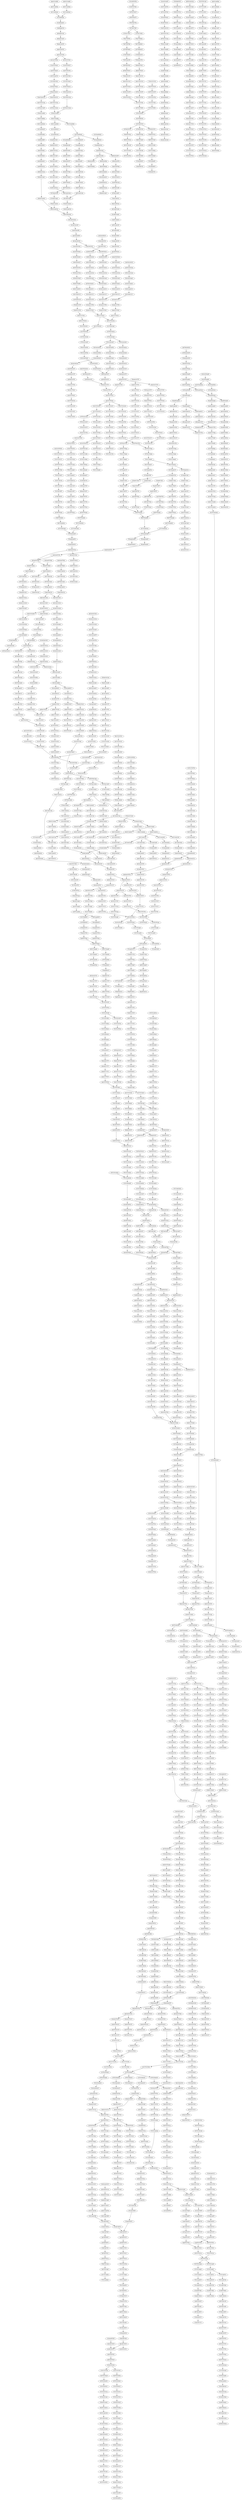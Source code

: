 strict digraph "" {
	CTGGCCGAAT -> TGGCCGAATA;
	TGGCCGAATA -> GGCCGAATAG;
	TGGCCGAATA -> GGCCGAATAC;
	GGCCGAATAG -> GCCGAATAGG;
	GCCGAATAGG -> CCGAATAGGT;
	GCCGAATAGG -> CCGAATAGGA;
	GCCGAATAGG -> CCGAATAGGG;
	CCGAATAGGT -> CGAATAGGTA;
	CGAATAGGTA -> GAATAGGTAA;
	GAATAGGTAA -> AATAGGTAAT;
	AATAGGTAAT -> ATAGGTAATC;
	ATAGGTAATC -> TAGGTAATCA;
	TAGGTAATCA -> AGGTAATCAG;
	AGGTAATCAG -> GGTAATCAGG;
	GGTAATCAGG -> GTAATCAGGC;
	GTAATCAGGC -> TAATCAGGCA;
	TAATCAGGCA -> AATCAGGCAA;
	AATCAGGCAA -> ATCAGGCAAC;
	ATCAGGCAAC -> TCAGGCAACG;
	TCAGGCAACG -> CAGGCAACGA;
	CAGGCAACGA -> AGGCAACGAC;
	AGGCAACGAC -> GGCAACGACA;
	GGCAACGACA -> GCAACGACAT;
	GCAACGACAT -> CAACGACATG;
	CAACGACATG -> AACGACATGT;
	AACGACATGT -> ACGACATGTG;
	ACGACATGTG -> CGACATGTGC;
	ACGACATGTG -> CGACATGTGG;
	CGACATGTGC -> GACATGTGCG;
	GACATGTGCG -> ACATGTGCGG;
	ACATGTGCGG -> CATGTGCGGC;
	CATGTGCGGC -> ATGTGCGGCG;
	ATGTGCGGCG -> TGTGCGGCGA;
	TGTGCGGCGA -> GTGCGGCGAC;
	GTGCGGCGAC -> TGCGGCGACC;
	GTCCGCAAGA -> TCCGCAAGAA;
	TCCGCAAGAA -> CCGCAAGAAT;
	CCGCAAGAAT -> CGCAAGAATC;
	CGCAAGAATC -> GCAAGAATCG;
	CGCAAGAATC -> GCAAGAATCA;
	GCAAGAATCG -> CAAGAATCGA;
	CAAGAATCGA -> AAGAATCGAC;
	AAGAATCGAC -> AGAATCGACA;
	AGAATCGACA -> GAATCGACAA;
	GAATCGACAA -> AATCGACAAC;
	AATCGACAAC -> ATCGACAACT;
	ATCGACAACT -> TCGACAACTA;
	TCGACAACTA -> CGACAACTAC;
	CGACAACTAC -> GACAACTACA;
	GACAACTACA -> ACAACTACAA;
	ACAACTACAA -> CAACTACAAT;
	CAACTACAAT -> AACTACAATG;
	AACTACAATG -> ACTACAATGG;
	ACTACAATGG -> CTACAATGGC;
	CTACAATGGC -> TACAATGGCG;
	CTACAATGGC -> TACAATGGCA;
	TACAATGGCG -> ACAATGGCGG;
	TACAATGGCG -> ACAATGGCGC;
	ACAATGGCGG -> CAATGGCGGT;
	CAATGGCGGT -> AATGGCGGTC;
	AATGGCGGTC -> ATGGCGGTCG;
	ATGGCGGTCG -> TGGCGGTCGT;
	TGGCGGTCGT -> GGCGGTCGTG;
	GGCGGTCGTG -> GCGGTCGTGG;
	GCGGTCGTGG -> CGGTCGTGGA;
	CGGTCGTGGA -> GGTCGTGGAA;
	GGTCGTGGAA -> GTCGTGGAAT;
	GTCGTGGAAT -> TCGTGGAATA;
	TGAATAACGC -> GAATAACGCG;
	TGAATAACGC -> GAATAACGCA;
	GAATAACGCG -> AATAACGCGG;
	AATAACGCGG -> ATAACGCGGA;
	ATAACGCGGA -> TAACGCGGAC;
	TAACGCGGAC -> AACGCGGACG;
	AACGCGGACG -> ACGCGGACGG;
	ACGCGGACGG -> CGCGGACGGC;
	CGCGGACGGC -> GCGGACGGCT;
	GCGGACGGCT -> CGGACGGCTG;
	CGGACGGCTG -> GGACGGCTGA;
	GGACGGCTGA -> GACGGCTGAG;
	GACGGCTGAG -> ACGGCTGAGA;
	ACGGCTGAGA -> CGGCTGAGAC;
	CGGCTGAGAC -> GGCTGAGACG;
	GGCTGAGACG -> GCTGAGACGA;
	GCTGAGACGA -> CTGAGACGAA;
	CTGAGACGAA -> TGAGACGAAC;
	TGAGACGAAC -> GAGACGAACG;
	GAGACGAACG -> AGACGAACGG;
	AGACGAACGG -> GACGAACGGC;
	AGACGAACGG -> GACGAACGGG;
	GACGAACGGC -> ACGAACGGCG;
	ACGAACGGCG -> CGAACGGCGC;
	CGAACGGCGC -> GAACGGCGCG;
	GAACGGCGCG -> AACGGCGCGT;
	AACGGCGCGT -> ACGGCGCGTG;
	ACGGCGCGTG -> CGGCGCGTGC;
	ACGGCGCGTG -> CGGCGCGTGA;
	CGGCGCGTGC -> GGCGCGTGCA;
	GGCGCGTGCA -> GCGCGTGCAT;
	GCGCGTGCAT -> CGCGTGCATG;
	CGCGTGCATG -> GCGTGCATGA;
	GCGTGCATGA -> CGTGCATGAA;
	TCTGACTGGC -> CTGACTGGCC;
	CTGACTGGCC -> TGACTGGCCA;
	CTGACTGGCC -> TGACTGGCCG;
	TGACTGGCCA -> GACTGGCCAA;
	GACTGGCCAA -> ACTGGCCAAT;
	ACTGGCCAAT -> CTGGCCAATA;
	CTGGCCAATA -> TGGCCAATAG;
	TGGCCAATAG -> GGCCAATAGA;
	GGCCAATAGA -> GCCAATAGAT;
	GCCAATAGAT -> CCAATAGATA;
	CCAATAGATA -> CAATAGATAT;
	CAATAGATAT -> AATAGATATA;
	AATAGATATA -> ATAGATATAG;
	ATAGATATAG -> TAGATATAGG;
	TAGATATAGG -> AGATATAGGC;
	AGATATAGGC -> GATATAGGCA;
	GATATAGGCA -> ATATAGGCAA;
	ATATAGGCAA -> TATAGGCAAC;
	TATAGGCAAC -> ATAGGCAACG;
	ATAGGCAACG -> TAGGCAACGA;
	TAGGCAACGA -> AGGCAACGAC;
	GCTGCGGACC -> CTGCGGACCC;
	CTGCGGACCC -> TGCGGACCCT;
	TGCGGACCCT -> GCGGACCCTT;
	GCGGACCCTT -> CGGACCCTTG;
	CGGACCCTTG -> GGACCCTTGC;
	GGACCCTTGC -> GACCCTTGCG;
	GACCCTTGCG -> ACCCTTGCGA;
	GACCCTTGCG -> ACCCTTGCGC;
	ACCCTTGCGA -> CCCTTGCGAC;
	CCCTTGCGAC -> CCTTGCGACA;
	CCTTGCGACA -> CTTGCGACAG;
	CTTGCGACAG -> TTGCGACAGG;
	CTTGCGACAG -> TTGCGACAGT;
	TTGCGACAGG -> TGCGACAGGA;
	TGCGACAGGA -> GCGACAGGAC;
	GCGACAGGAC -> CGACAGGACG;
	CGACAGGACG -> GACAGGACGC;
	GACAGGACGC -> ACAGGACGCT;
	ACAGGACGCT -> CAGGACGCTT;
	CAGGACGCTT -> AGGACGCTTT;
	AGGACGCTTT -> GGACGCTTTC;
	AGGACGCTTT -> GGACGCTTTT;
	GGACGCTTTC -> GACGCTTTCG;
	GACGCTTTCG -> ACGCTTTCGC;
	ACGCTTTCGC -> CGCTTTCGCT;
	ACGCTTTCGC -> CGCTTTCGCC;
	ACGCTTTCGC -> CGCTTTCGCG;
	CGCTTTCGCT -> GCTTTCGCTG;
	GCTTTCGCTG -> CTTTCGCTGT;
	CTTTCGCTGT -> TTTCGCTGTC;
	TTTCGCTGTC -> TTCGCTGTCT;
	TTCGCTGTCT -> TCGCTGTCTG;
	TCGCTGTCTG -> CGCTGTCTGC;
	CGCTGTCTGC -> GCTGTCTGCC;
	GCTGTCTGCC -> CTGTCTGCCT;
	CTGTCTGCCT -> TGTCTGCCTA;
	CGCGTCGTGA -> GCGTCGTGAA;
	GCGTCGTGAA -> CGTCGTGAAT;
	CGTCGTGAAT -> GTCGTGAATA;
	GTCGTGAATA -> TCGTGAATAC;
	GTCGTGAATA -> TCGTGAATAA;
	TCGTGAATAC -> CGTGAATACC;
	CGTGAATACC -> GTGAATACCG;
	GTGAATACCG -> TGAATACCGC;
	TGAATACCGC -> GAATACCGCG;
	GAATACCGCG -> AATACCGCGA;
	AATACCGCGA -> ATACCGCGAC;
	ATACCGCGAC -> TACCGCGACG;
	TACCGCGACG -> ACCGCGACGG;
	ACCGCGACGG -> CCGCGACGGC;
	CCGCGACGGC -> CGCGACGGCT;
	CGCGACGGCT -> GCGACGGCTG;
	GCGACGGCTG -> CGACGGCTGA;
	CGACGGCTGA -> GACGGCTGAG;
	CACTTATTTG -> ACTTATTTGA;
	ACTTATTTGA -> CTTATTTGAA;
	CTTATTTGAA -> TTATTTGAAG;
	TTATTTGAAG -> TATTTGAAGG;
	TATTTGAAGG -> ATTTGAAGGA;
	ATTTGAAGGA -> TTTGAAGGAG;
	TTTGAAGGAG -> TTGAAGGAGT;
	TTTGAAGGAG -> TTGAAGGAGC;
	TTGAAGGAGT -> TGAAGGAGTC;
	TGAAGGAGTC -> GAAGGAGTCT;
	GAAGGAGTCT -> AAGGAGTCTA;
	AAGGAGTCTA -> AGGAGTCTAG;
	AGGAGTCTAG -> GGAGTCTAGC;
	AGGAGTCTAG -> GGAGTCTAGA;
	GGAGTCTAGC -> GAGTCTAGCA;
	GAGTCTAGCA -> AGTCTAGCAG;
	GAGTCTAGCA -> AGTCTAGCAC;
	AGTCTAGCAG -> GTCTAGCAGC;
	GTCTAGCAGC -> TCTAGCAGCC;
	TCTAGCAGCC -> CTAGCAGCCG;
	CTAGCAGCCG -> TAGCAGCCGC;
	CTAGCAGCCG -> TAGCAGCCGG;
	TAGCAGCCGC -> AGCAGCCGCA;
	AGCAGCCGCA -> GCAGCCGCAG;
	GCAGCCGCAG -> CAGCCGCAGT;
	GCAGCCGCAG -> CAGCCGCAGA;
	CAGCCGCAGT -> AGCCGCAGTA;
	AGCCGCAGTA -> GCCGCAGTAA;
	GCCGCAGTAA -> CCGCAGTAAG;
	CCGCAGTAAG -> CGCAGTAAGG;
	CGCAGTAAGG -> GCAGTAAGGC;
	CGCAGTAAGG -> GCAGTAAGGA;
	GCAGTAAGGC -> CAGTAAGGCA;
	GCAGTAAGGC -> CAGTAAGGCT;
	CAGTAAGGCA -> AGTAAGGCAC;
	AGTAAGGCAC -> GTAAGGCACA;
	GTAAGGCACA -> TAAGGCACAA;
	TAAGGCACAA -> AAGGCACAAT;
	AAGGCACAAT -> AGGCACAATA;
	TGTTGTTCCG -> GTTGTTCCGC;
	GTTGTTCCGC -> TTGTTCCGCG;
	TTGTTCCGCG -> TGTTCCGCGA;
	TGTTCCGCGA -> GTTCCGCGAA;
	GTTCCGCGAA -> TTCCGCGAAG;
	TTCCGCGAAG -> TCCGCGAAGA;
	TCCGCGAAGA -> CCGCGAAGAA;
	CCGCGAAGAA -> CGCGAAGAAT;
	CGCGAAGAAT -> GCGAAGAATC;
	GCGAAGAATC -> CGAAGAATCA;
	CGAAGAATCA -> GAAGAATCAA;
	GAAGAATCAA -> AAGAATCAAC;
	AAGAATCAAC -> AGAATCAACA;
	AGAATCAACA -> GAATCAACAA;
	AGAATCAACA -> GAATCAACAC;
	GAATCAACAA -> AATCAACAAC;
	AATCAACAAC -> ATCAACAACT;
	ATCAACAACT -> TCAACAACTA;
	TCAACAACTA -> CAACAACTAC;
	TCAACAACTA -> CAACAACTAA;
	CAACAACTAC -> AACAACTACA;
	AACAACTACA -> ACAACTACAA;
	TACAATGGCA -> ACAATGGCAG;
	ACAATGGCAG -> CAATGGCAGC;
	CAATGGCAGC -> AATGGCAGCG;
	AATGGCAGCG -> ATGGCAGCGT;
	ATGGCAGCGT -> TGGCAGCGTG;
	TGGCAGCGTG -> GGCAGCGTGT;
	GGCAGCGTGT -> GCAGCGTGTG;
	TGAACGCTTT -> GAACGCTTTC;
	GAACGCTTTC -> AACGCTTTCC;
	AACGCTTTCC -> ACGCTTTCCC;
	ACGCTTTCCC -> CGCTTTCCCG;
	CGCTTTCCCG -> GCTTTCCCGT;
	GCTTTCCCGT -> CTTTCCCGTT;
	CTTTCCCGTT -> TTTCCCGTTG;
	TTTCCCGTTG -> TTCCCGTTGC;
	TTCCCGTTGC -> TCCCGTTGCC;
	TCCCGTTGCC -> CCCGTTGCCT;
	CCCGTTGCCT -> CCGTTGCCTT;
	CCGTTGCCTT -> CGTTGCCTTA;
	CGTTGCCTTA -> GTTGCCTTAA;
	GTTGCCTTAA -> TTGCCTTAAA;
	TTGCCTTAAA -> TGCCTTAAAC;
	TGCCTTAAAC -> GCCTTAAACC;
	GCCTTAAACC -> CCTTAAACCT;
	CCTTAAACCT -> CTTAAACCTA;
	CTTAAACCTA -> TTAAACCTAT;
	TTAAACCTAT -> TAAACCTATT;
	TAAACCTATT -> AAACCTATTT;
	AAACCTATTT -> AACCTATTTG;
	AACCTATTTG -> ACCTATTTGA;
	ACCTATTTGA -> CCTATTTGAA;
	CCTATTTGAA -> CTATTTGAAG;
	CTATTTGAAG -> TATTTGAAGG;
	ACTGGCCGAA -> CTGGCCGAAT;
	CCGAATAGGA -> CGAATAGGAT;
	CGAATAGGAT -> GAATAGGATG;
	GAATAGGATG -> AATAGGATGT;
	AATAGGATGT -> ATAGGATGTT;
	ATAGGATGTT -> TAGGATGTTA;
	TAGGATGTTA -> AGGATGTTAG;
	AGGATGTTAG -> GGATGTTAGG;
	GGATGTTAGG -> GATGTTAGGC;
	GATGTTAGGC -> ATGTTAGGCA;
	ATGTTAGGCA -> TGTTAGGCAA;
	TGTTAGGCAA -> GTTAGGCAAC;
	GTTAGGCAAC -> TTAGGCAACG;
	TTAGGCAACG -> TAGGCAACGA;
	AGGTGAAGCG -> GGTGAAGCGA;
	GGTGAAGCGA -> GTGAAGCGAA;
	GTGAAGCGAA -> TGAAGCGAAT;
	GTGAAGCGAA -> TGAAGCGAAG;
	TGAAGCGAAT -> GAAGCGAATG;
	GAAGCGAATG -> AAGCGAATGG;
	AAGCGAATGG -> AGCGAATGGT;
	AGCGAATGGT -> GCGAATGGTA;
	GCGAATGGTA -> CGAATGGTAT;
	CGAATGGTAT -> GAATGGTATC;
	GAATGGTATC -> AATGGTATCG;
	AATGGTATCG -> ATGGTATCGA;
	AATGGTATCG -> ATGGTATCGG;
	ATGGTATCGA -> TGGTATCGAA;
	ATGGTATCGA -> TGGTATCGAT;
	TGGTATCGAA -> GGTATCGAAT;
	GGTATCGAAT -> GTATCGAATA;
	GTATCGAATA -> TATCGAATAG;
	TATCGAATAG -> ATCGAATAGT;
	ATCGAATAGT -> TCGAATAGTA;
	TCGAATAGTA -> CGAATAGTAG;
	CGAATAGTAG -> GAATAGTAGG;
	GAATAGTAGG -> AATAGTAGGA;
	AATAGTAGGA -> ATAGTAGGAG;
	ATAGTAGGAG -> TAGTAGGAGG;
	TAGTAGGAGG -> AGTAGGAGGT;
	AGTAGGAGGT -> GTAGGAGGTG;
	GTAGGAGGTG -> TAGGAGGTGG;
	GTAGGAGGTG -> TAGGAGGTGT;
	TAGGAGGTGG -> AGGAGGTGGC;
	AGGAGGTGGC -> GGAGGTGGCC;
	GGAGGTGGCC -> GAGGTGGCCG;
	GAGGTGGCCG -> AGGTGGCCGT;
	CCACATCTGT -> CACATCTGTT;
	CACATCTGTT -> ACATCTGTTT;
	ACATCTGTTT -> CATCTGTTTC;
	CATCTGTTTC -> ATCTGTTTCT;
	ATCTGTTTCT -> TCTGTTTCTG;
	TCTGTTTCTG -> CTGTTTCTGT;
	TCTGTTTCTG -> CTGTTTCTGG;
	CTGTTTCTGT -> TGTTTCTGTG;
	TGTTTCTGTG -> GTTTCTGTGC;
	GTTTCTGTGC -> TTTCTGTGCT;
	TTTCTGTGCT -> TTCTGTGCTC;
	TTCTGTGCTC -> TCTGTGCTCG;
	TCTGTGCTCG -> CTGTGCTCGT;
	CTGTGCTCGT -> TGTGCTCGTA;
	TGTGCTCGTA -> GTGCTCGTAG;
	GTGCTCGTAG -> TGCTCGTAGC;
	TGCTCGTAGC -> GCTCGTAGCC;
	GCTCGTAGCC -> CTCGTAGCCG;
	CTCGTAGCCG -> TCGTAGCCGG;
	TCGTAGCCGG -> CGTAGCCGGG;
	CGTAGCCGGG -> GTAGCCGGGA;
	GTAGCCGGGA -> TAGCCGGGAC;
	TAGCCGGGAC -> AGCCGGGACC;
	AGCCGGGACC -> GCCGGGACCC;
	GCCGGGACCC -> CCGGGACCCT;
	CCGGGACCCT -> CGGGACCCTG;
	CGGGACCCTG -> GGGACCCTGC;
	GGGACCCTGC -> GGACCCTGCA;
	GGACCCTGCA -> GACCCTGCAT;
	GACCCTGCAT -> ACCCTGCATT;
	ACCCTGCATT -> CCCTGCATTG;
	CGCCGTTGTC -> GCCGTTGTCC;
	GCCGTTGTCC -> CCGTTGTCCT;
	CCGTTGTCCT -> CGTTGTCCTA;
	CGTTGTCCTA -> GTTGTCCTAC;
	GTTGTCCTAC -> TTGTCCTACT;
	TTGTCCTACT -> TGTCCTACTA;
	TGTCCTACTA -> GTCCTACTAT;
	GTCCTACTAT -> TCCTACTATT;
	TCCTACTATT -> CCTACTATTT;
	CCTACTATTT -> CTACTATTTG;
	CTACTATTTG -> TACTATTTGA;
	TACTATTTGA -> ACTATTTGAG;
	ACTATTTGAG -> CTATTTGAGG;
	CTATTTGAGG -> TATTTGAGGA;
	TATTTGAGGA -> ATTTGAGGAG;
	ATTTGAGGAG -> TTTGAGGAGT;
	TTTGAGGAGT -> TTGAGGAGTC;
	TTGAGGAGTC -> TGAGGAGTCT;
	TGAGGAGTCT -> GAGGAGTCTA;
	GAGGAGTCTA -> AGGAGTCTAG;
	GAGGAGTCTA -> AGGAGTCTAC;
	AGTCTAGCAC -> GTCTAGCACC;
	GTCTAGCACC -> TCTAGCACCG;
	TCTAGCACCG -> CTAGCACCGC;
	CCCATTGTTA -> CCATTGTTAC;
	CCATTGTTAC -> CATTGTTACT;
	CATTGTTACT -> ATTGTTACTT;
	ATTGTTACTT -> TTGTTACTTA;
	TTGTTACTTA -> TGTTACTTAT;
	TGTTACTTAT -> GTTACTTATT;
	TGTTACTTAT -> GTTACTTATA;
	GTTACTTATT -> TTACTTATTA;
	TTACTTATTA -> TACTTATTAG;
	TACTTATTAG -> ACTTATTAGG;
	ACTTATTAGG -> CTTATTAGGT;
	CTTATTAGGT -> TTATTAGGTG;
	TTATTAGGTG -> TATTAGGTGC;
	TATTAGGTGC -> ATTAGGTGCT;
	ATTAGGTGCT -> TTAGGTGCTC;
	TTAGGTGCTC -> TAGGTGCTCG;
	TAGGTGCTCG -> AGGTGCTCGT;
	AGGTGCTCGT -> GGTGCTCGTT;
	GGTGCTCGTT -> GTGCTCGTTA;
	GTGCTCGTTA -> TGCTCGTTAT;
	TGCTCGTTAT -> GCTCGTTATG;
	GCTCGTTATG -> CTCGTTATGT;
	CTCGTTATGT -> TCGTTATGTC;
	TCGTTATGTC -> CGTTATGTCT;
	CGTTATGTCT -> GTTATGTCTG;
	CGTTATGTCT -> GTTATGTCTA;
	CGTTATGTCT -> GTTATGTCTC;
	GTTATGTCTG -> TTATGTCTGC;
	TTATGTCTGC -> TATGTCTGCA;
	TATGTCTGCA -> ATGTCTGCAT;
	ATGTCTGCAT -> TGTCTGCATC;
	TGTCTGCATC -> GTCTGCATCA;
	CCTCGTAGGC -> CTCGTAGGCT;
	CTCGTAGGCT -> TCGTAGGCTG;
	TCGTAGGCTG -> CGTAGGCTGT;
	CGTAGGCTGT -> GTAGGCTGTA;
	CGTAGGCTGT -> GTAGGCTGTT;
	GTAGGCTGTA -> TAGGCTGTAT;
	TAGGCTGTAT -> AGGCTGTATT;
	AGGCTGTATT -> GGCTGTATTC;
	GGCTGTATTC -> GCTGTATTCT;
	GCTGTATTCT -> CTGTATTCTC;
	CTGTATTCTC -> TGTATTCTCA;
	TGTATTCTCA -> GTATTCTCAG;
	GTATTCTCAG -> TATTCTCAGG;
	TATTCTCAGG -> ATTCTCAGGA;
	ATTCTCAGGA -> TTCTCAGGAC;
	TTCTCAGGAC -> TCTCAGGACG;
	TCTCAGGACG -> CTCAGGACGC;
	CTCAGGACGC -> TCAGGACGCT;
	CTCAGGACGC -> TCAGGACGCC;
	TCAGGACGCT -> CAGGACGCTC;
	CAGGACGCTC -> AGGACGCTCA;
	AGGACGCTCA -> GGACGCTCAA;
	GGACGCTCAA -> GACGCTCAAC;
	GACGCTCAAC -> ACGCTCAACT;
	ACGCTCAACT -> CGCTCAACTA;
	CGCTCAACTA -> GCTCAACTAT;
	GCTCAACTAT -> CTCAACTATT;
	CTCAACTATT -> TCAACTATTC;
	TCAACTATTC -> CAACTATTCT;
	CAACTATTCT -> AACTATTCTT;
	AACTATTCTT -> ACTATTCTTT;
	ACTATTCTTT -> CTATTCTTTC;
	CACGGCCACT -> ACGGCCACTG;
	ACGGCCACTG -> CGGCCACTGG;
	CGGCCACTGG -> GGCCACTGGA;
	GGCCACTGGA -> GCCACTGGAG;
	GCCACTGGAG -> CCACTGGAGG;
	CCACTGGAGG -> CACTGGAGGT;
	CACTGGAGGT -> ACTGGAGGTT;
	CACTGGAGGT -> ACTGGAGGTG;
	ACTGGAGGTT -> CTGGAGGTTA;
	CTGGAGGTTA -> TGGAGGTTAA;
	TGGAGGTTAA -> GGAGGTTAAG;
	GGAGGTTAAG -> GAGGTTAAGC;
	GAGGTTAAGC -> AGGTTAAGCG;
	AGGTTAAGCG -> GGTTAAGCGA;
	GGTTAAGCGA -> GTTAAGCGAA;
	GTTAAGCGAA -> TTAAGCGAAT;
	TTAAGCGAAT -> TAAGCGAATG;
	TAAGCGAATG -> AAGCGAATGG;
	TGGTATCGAT -> GGTATCGATA;
	GGTATCGATA -> GTATCGATAC;
	GTATCGATAC -> TATCGATACG;
	TATCGATACG -> ATCGATACGT;
	ATCGATACGT -> TCGATACGTA;
	TCGATACGTA -> CGATACGTAG;
	GGTTCTCGTT -> GTTCTCGTTA;
	GTTCTCGTTA -> TTCTCGTTAT;
	TTCTCGTTAT -> TCTCGTTATG;
	TCTCGTTATG -> CTCGTTATGT;
	GTTATGTCTA -> TTATGTCTAG;
	TTATGTCTAG -> TATGTCTAGT;
	TATGTCTAGT -> ATGTCTAGTA;
	ATGTCTAGTA -> TGTCTAGTAT;
	TGTCTAGTAT -> GTCTAGTATC;
	GTCTAGTATC -> TCTAGTATCT;
	TCTAGTATCT -> CTAGTATCTC;
	CCACTCGATT -> CACTCGATTG;
	CACTCGATTG -> ACTCGATTGG;
	ACTCGATTGG -> CTCGATTGGC;
	CTCGATTGGC -> TCGATTGGCC;
	TCGATTGGCC -> CGATTGGCCG;
	CGATTGGCCG -> GATTGGCCGA;
	GATTGGCCGA -> ATTGGCCGAA;
	ATTGGCCGAA -> TTGGCCGAAT;
	TTGGCCGAAT -> TGGCCGAATG;
	TGGCCGAATG -> GGCCGAATGG;
	GGCCGAATGG -> GCCGAATGGG;
	GCCGAATGGG -> CCGAATGGGA;
	CCGAATGGGA -> CGAATGGGAT;
	CGAATGGGAT -> GAATGGGATA;
	GAATGGGATA -> AATGGGATAT;
	AATGGGATAT -> ATGGGATATA;
	ATGGGATATA -> TGGGATATAG;
	TGGGATATAG -> GGGATATAGG;
	GGGATATAGG -> GGATATAGGA;
	GGATATAGGA -> GATATAGGAA;
	GATATAGGAA -> ATATAGGAAC;
	ATATAGGAAC -> TATAGGAACG;
	TATAGGAACG -> ATAGGAACGA;
	ATAGGAACGA -> TAGGAACGAC;
	TAGGAACGAC -> AGGAACGACA;
	AGGAACGACA -> GGAACGACAG;
	CAGGAGCCAG -> AGGAGCCAGT;
	AGGAGCCAGT -> GGAGCCAGTC;
	GGAGCCAGTC -> GAGCCAGTCC;
	GAGCCAGTCC -> AGCCAGTCCC;
	AGCCAGTCCC -> GCCAGTCCCC;
	GCCAGTCCCC -> CCAGTCCCCT;
	CCAGTCCCCT -> CAGTCCCCTC;
	CCAGTCCCCT -> CAGTCCCCTA;
	CAGTCCCCTC -> AGTCCCCTCA;
	CAGTCCCCTC -> AGTCCCCTCC;
	AGTCCCCTCA -> GTCCCCTCAT;
	GTCCCCTCAT -> TCCCCTCATC;
	TCCCCTCATC -> CCCCTCATCG;
	CCCCTCATCG -> CCCTCATCGC;
	CCCTCATCGC -> CCTCATCGCA;
	CCTCATCGCA -> CTCATCGCAT;
	CTCATCGCAT -> TCATCGCATA;
	TCATCGCATA -> CATCGCATAT;
	CATCGCATAT -> ATCGCATATC;
	ATCGCATATC -> TCGCATATCC;
	TCGCATATCC -> CGCATATCCG;
	CGCATATCCG -> GCATATCCGT;
	GCATATCCGT -> CATATCCGTG;
	CATATCCGTG -> ATATCCGTGG;
	ATATCCGTGG -> TATCCGTGGC;
	TATCCGTGGC -> ATCCGTGGCC;
	ATCCGTGGCC -> TCCGTGGCCA;
	TCCGTGGCCA -> CCGTGGCCAC;
	CCGTGGCCAC -> CGTGGCCACT;
	CGTGGCCACT -> GTGGCCACTG;
	GTGGCCACTG -> TGGCCACTGG;
	TGGCCACTGG -> GGCCACTGGA;
	TGAAGCGAAG -> GAAGCGAAGG;
	GAAGCGAAGG -> AAGCGAAGGT;
	AAGCGAAGGT -> AGCGAAGGTA;
	AGCGAAGGTA -> GCGAAGGTAT;
	GCGAAGGTAT -> CGAAGGTATC;
	CGAAGGTATC -> GAAGGTATCA;
	GAAGGTATCA -> AAGGTATCAT;
	AAGGTATCAT -> AGGTATCATA;
	AGGTATCATA -> GGTATCATAC;
	GGTATCATAC -> GTATCATACT;
	GTATCATACT -> TATCATACTA;
	TATCATACTA -> ATCATACTAG;
	ATCATACTAG -> TCATACTAGG;
	TCATACTAGG -> CATACTAGGA;
	CATACTAGGA -> ATACTAGGAG;
	ATACTAGGAG -> TACTAGGAGG;
	TACTAGGAGG -> ACTAGGAGGT;
	ACTAGGAGGT -> CTAGGAGGTT;
	CTAGGAGGTT -> TAGGAGGTTG;
	TAGGAGGTTG -> AGGAGGTTGC;
	AGGAGGTTGC -> GGAGGTTGCT;
	AGGAGGTTGC -> GGAGGTTGCC;
	GGAGGTTGCT -> GAGGTTGCTT;
	GAGGTTGCTT -> AGGTTGCTTT;
	AGGTTGCTTT -> GGTTGCTTTC;
	AGCACGCCGC -> GCACGCCGCA;
	GCACGCCGCA -> CACGCCGCAG;
	CACGCCGCAG -> ACGCCGCAGT;
	ACGCCGCAGT -> CGCCGCAGTT;
	CGCCGCAGTT -> GCCGCAGTTA;
	GCCGCAGTTA -> CCGCAGTTAG;
	CCGCAGTTAG -> CGCAGTTAGG;
	CGCAGTTAGG -> GCAGTTAGGC;
	GCAGTTAGGC -> CAGTTAGGCA;
	CAGTTAGGCA -> AGTTAGGCAC;
	AGTTAGGCAC -> GTTAGGCACA;
	GTTAGGCACA -> TTAGGCACAA;
	TTAGGCACAA -> TAGGCACAAG;
	TAGGCACAAG -> AGGCACAAGT;
	AGGCACAAGT -> GGCACAAGTA;
	GGCACAAGTA -> GCACAAGTAC;
	GCACAAGTAC -> CACAAGTACT;
	CACAAGTACT -> ACAAGTACTG;
	ACAAGTACTG -> CAAGTACTGT;
	CAAGTACTGT -> AAGTACTGTC;
	AAGTACTGTC -> AGTACTGTCC;
	AGTACTGTCC -> GTACTGTCCG;
	GTACTGTCCG -> TACTGTCCGT;
	TACTGTCCGT -> ACTGTCCGTG;
	ACTGTCCGTG -> CTGTCCGTGT;
	CTGTCCGTGT -> TGTCCGTGTT;
	TGTCCGTGTT -> GTCCGTGTTA;
	GTCCGTGTTA -> TCCGTGTTAA;
	GTCCGTGTTA -> TCCGTGTTAC;
	TCCGTGTTAA -> CCGTGTTAAC;
	CCGTGTTAAC -> CGTGTTAACC;
	CGTGTTAACC -> GTGTTAACCA;
	AGTCCCCTCC -> GTCCCCTCCA;
	GTCCCCTCCA -> TCCCCTCCAC;
	TCCCCTCCAC -> CCCCTCCACG;
	CCCCTCCACG -> CCCTCCACGT;
	CCCTCCACGT -> CCTCCACGTC;
	CCTCCACGTC -> CTCCACGTCG;
	CTCCACGTCG -> TCCACGTCGC;
	TCCACGTCGC -> CCACGTCGCC;
	CCACGTCGCC -> CACGTCGCCA;
	CACGTCGCCA -> ACGTCGCCAG;
	ACGTCGCCAG -> CGTCGCCAGT;
	CGTCGCCAGT -> GTCGCCAGTA;
	GTCGCCAGTA -> TCGCCAGTAT;
	TCGCCAGTAT -> CGCCAGTATC;
	CGCCAGTATC -> GCCAGTATCC;
	GCCAGTATCC -> CCAGTATCCT;
	CCAGTATCCT -> CAGTATCCTG;
	CAGTATCCTG -> AGTATCCTGG;
	AGTATCCTGG -> GTATCCTGGC;
	GTATCCTGGC -> TATCCTGGCC;
	TATCCTGGCC -> ATCCTGGCCA;
	ATCCTGGCCA -> TCCTGGCCAC;
	TCCTGGCCAC -> CCTGGCCACG;
	TCCTGGCCAC -> CCTGGCCACT;
	CCTGGCCACG -> CTGGCCACGG;
	CTGGCCACGG -> TGGCCACGGA;
	TGGCCACGGA -> GGCCACGGAG;
	GGCCACGGAG -> GCCACGGAGG;
	GCCACGGAGG -> CCACGGAGGG;
	CCACGGAGGG -> CACGGAGGGG;
	GTGAATGAAG -> TGAATGAAGC;
	GTGAATGAAG -> TGAATGAAGG;
	TGAATGAAGC -> GAATGAAGCC;
	TGAATGAAGC -> GAATGAAGCG;
	GAATGAAGCC -> AATGAAGCCT;
	AATGAAGCCT -> ATGAAGCCTT;
	ATGAAGCCTT -> TGAAGCCTTA;
	TGAAGCCTTA -> GAAGCCTTAA;
	GAAGCCTTAA -> AAGCCTTAAT;
	AAGCCTTAAT -> AGCCTTAATA;
	AGCCTTAATA -> GCCTTAATAA;
	GCCTTAATAA -> CCTTAATAAC;
	CCTTAATAAC -> CTTAATAACA;
	CTTAATAACA -> TTAATAACAG;
	TTAATAACAG -> TAATAACAGC;
	TAATAACAGC -> AATAACAGCC;
	AATAACAGCC -> ATAACAGCCT;
	ATAACAGCCT -> TAACAGCCTC;
	TAACAGCCTC -> AACAGCCTCA;
	AACAGCCTCA -> ACAGCCTCAG;
	ACAGCCTCAG -> CAGCCTCAGG;
	CAGCCTCAGG -> AGCCTCAGGA;
	AGCCTCAGGA -> GCCTCAGGAG;
	GCCTCAGGAG -> CCTCAGGAGC;
	CCTCAGGAGC -> CTCAGGAGCC;
	CTCAGGAGCC -> TCAGGAGCCA;
	CTCAGGAGCC -> TCAGGAGCCG;
	TCAGGAGCCA -> CAGGAGCCAG;
	CAGTCCCCTA -> AGTCCCCTAC;
	TTGGTTCTCG -> TGGTTCTCGT;
	TGGTTCTCGT -> GGTTCTCGTT;
	GTTATGTCTC -> TTATGTCTCA;
	TTATGTCTCA -> TATGTCTCAT;
	TATGTCTCAT -> ATGTCTCATA;
	ATGTCTCATA -> TGTCTCATAA;
	TGTCTCATAA -> GTCTCATAAT;
	GTCTCATAAT -> TCTCATAATC;
	TCTCATAATC -> CTCATAATCT;
	CTCATAATCT -> TCATAATCTC;
	GAGGAGTTAG -> AGGAGTTAGC;
	AGGAGTTAGC -> GGAGTTAGCA;
	GGAGTTAGCA -> GAGTTAGCAG;
	GAGTTAGCAG -> AGTTAGCAGC;
	AGTTAGCAGC -> GTTAGCAGCC;
	GTTAGCAGCC -> TTAGCAGCCG;
	TTAGCAGCCG -> TAGCAGCCGC;
	CAGCCGCAGA -> AGCCGCAGAA;
	AGCCGCAGAA -> GCCGCAGAAG;
	GCCGCAGAAG -> CCGCAGAAGG;
	CCGCAGAAGG -> CGCAGAAGGC;
	CGCAGAAGGC -> GCAGAAGGCA;
	GCAGAAGGCA -> CAGAAGGCAC;
	CAGAAGGCAC -> AGAAGGCACA;
	AGAAGGCACA -> GAAGGCACAA;
	GAAGGCACAA -> AAGGCACAAT;
	AGGCACAATA -> GGCACAATAC;
	GGCACAATAC -> GCACAATACC;
	GGCACAATAC -> GCACAATACT;
	GCACAATACC -> CACAATACCT;
	CACAATACCT -> ACAATACCTC;
	ACAATACCTC -> CAATACCTCG;
	CAATACCTCG -> AATACCTCGT;
	CAATACCTCG -> AATACCTCGG;
	AATACCTCGT -> ATACCTCGTC;
	ATACCTCGTC -> TACCTCGTCC;
	AATACCTCGG -> ATACCTCGGT;
	ATACCTCGGT -> TACCTCGGTC;
	TACCTCGGTC -> ACCTCGGTCC;
	ACCTCGGTCC -> CCTCGGTCCG;
	CCTCGGTCCG -> CTCGGTCCGT;
	CTCGGTCCGT -> TCGGTCCGTG;
	TCGGTCCGTG -> CGGTCCGTGT;
	CGGTCCGTGT -> GGTCCGTGTT;
	GGTCCGTGTT -> GTCCGTGTTA;
	TCCGTGTTAC -> CCGTGTTACC;
	CCGTGTTACC -> CGTGTTACCA;
	CGTGTTACCA -> GTGTTACCAG;
	CGTGTTACCA -> GTGTTACCAA;
	GTGTTACCAG -> TGTTACCAGA;
	GTGTTACCAG -> TGTTACCAGT;
	TGTTACCAGA -> GTTACCAGAC;
	GTTACCAGAC -> TTACCAGACC;
	TTACCAGACC -> TACCAGACCA;
	TTACCAGACC -> TACCAGACCC;
	TACCAGACCA -> ACCAGACCAA;
	ACCAGACCAA -> CCAGACCAAC;
	ACCAGACCAA -> CCAGACCAAA;
	CCAGACCAAC -> CAGACCAACC;
	CCAGACCAAC -> CAGACCAACA;
	CAGACCAACC -> AGACCAACCA;
	AGACCAACCA -> GACCAACCAA;
	GACCAACCAA -> ACCAACCAAA;
	ACCAACCAAA -> CCAACCAAAC;
	CCAACCAAAC -> CAACCAAACG;
	CAACCAAACG -> AACCAAACGT;
	TACCTCGTCG -> ACCTCGTCGT;
	ACCTCGTCGT -> CCTCGTCGTG;
	CCTCGTCGTG -> CTCGTCGTGT;
	CTCGTCGTGT -> TCGTCGTGTG;
	TCGTCGTGTG -> CGTCGTGTGT;
	CGTCGTGTGT -> GTCGTGTGTA;
	GTCGTGTGTA -> TCGTGTGTAC;
	TCGTGTGTAC -> CGTGTGTACC;
	CGTGTGTACC -> GTGTGTACCA;
	GTGTGTACCA -> TGTGTACCAG;
	TGTGTACCAG -> GTGTACCAGA;
	GTGTACCAGA -> TGTACCAGAC;
	TGTACCAGAC -> GTACCAGACC;
	GTACCAGACC -> TACCAGACCA;
	CCAGACCAAA -> CAGACCAAAC;
	CCAGACCAAA -> CAGACCAAAA;
	CAGACCAAAC -> AGACCAAACA;
	CAGACCAAAC -> AGACCAAACC;
	AGACCAAACA -> GACCAAACAA;
	AGACCAAACA -> GACCAAACAG;
	GACCAAACAA -> ACCAAACAAA;
	GACCAAACAA -> ACCAAACAAT;
	GACCAAACAA -> ACCAAACAAG;
	ACCAAACAAA -> CCAAACAAAC;
	CCAAACAAAC -> CAAACAAACG;
	CAAACAAACG -> AAACAAACGT;
	AAACAAACGT -> AACAAACGTC;
	AACAAACGTC -> ACAAACGTCC;
	ACAAACGTCC -> CAAACGTCCT;
	CAAACGTCCT -> AAACGTCCTC;
	AAACGTCCTC -> AACGTCCTCT;
	AACGTCCTCT -> ACGTCCTCTT;
	ACGTCCTCTT -> CGTCCTCTTC;
	GAGGCTGAAG -> AGGCTGAAGC;
	AGGCTGAAGC -> GGCTGAAGCG;
	GGCTGAAGCG -> GCTGAAGCGA;
	GCTGAAGCGA -> CTGAAGCGAA;
	CTGAAGCGAA -> TGAAGCGAAT;
	ATGGTATCGG -> TGGTATCGGA;
	TGGTATCGGA -> GGTATCGGAT;
	GGTATCGGAT -> GTATCGGATA;
	GTATCGGATA -> TATCGGATAC;
	TATCGGATAC -> ATCGGATACG;
	ATCGGATACG -> TCGGATACGT;
	TCGGATACGT -> CGGATACGTT;
	CGGATACGTT -> GGATACGTTA;
	GGATACGTTA -> GATACGTTAG;
	GATACGTTAG -> ATACGTTAGG;
	ATACGTTAGG -> TACGTTAGGA;
	TACGTTAGGA -> ACGTTAGGAG;
	ACGTTAGGAG -> CGTTAGGAGT;
	CGTTAGGAGT -> GTTAGGAGTG;
	GTTAGGAGTG -> TTAGGAGTGT;
	TTAGGAGTGT -> TAGGAGTGTG;
	TAGGAGTGTG -> AGGAGTGTGC;
	AGGAGTGTGC -> GGAGTGTGCC;
	GGAGTGTGCC -> GAGTGTGCCT;
	GCCGTTGCCT -> CCGTTGCCTA;
	CCGTTGCCTA -> CGTTGCCTAA;
	CGTTGCCTAA -> GTTGCCTAAA;
	GTTGCCTAAA -> TTGCCTAAAC;
	TTGCCTAAAC -> TGCCTAAACC;
	TTGCCTAAAC -> TGCCTAAACT;
	TGCCTAAACC -> GCCTAAACCT;
	TGCCTAAACC -> GCCTAAACCA;
	GCCTAAACCT -> CCTAAACCTA;
	CCTAAACCTA -> CTAAACCTAT;
	CCTAAACCTA -> CTAAACCTAG;
	CTAAACCTAT -> TAAACCTATT;
	GGTATACGAT -> GTATACGATA;
	GTATACGATA -> TATACGATAC;
	TATACGATAC -> ATACGATACG;
	ATACGATACG -> TACGATACGT;
	TACGATACGT -> ACGATACGTA;
	ACGATACGTA -> CGATACGTAG;
	CGATACGTAG -> GATACGTAGG;
	GATACGTAGG -> ATACGTAGGA;
	ATACGTAGGA -> TACGTAGGAG;
	TACGTAGGAG -> ACGTAGGAGG;
	ACGTAGGAGG -> CGTAGGAGGT;
	CGTAGGAGGT -> GTAGGAGGTG;
	CGTAGGAGGT -> GTAGGAGGTT;
	GTAGGAGGTT -> TAGGAGGTTG;
	GTAGGAGGTT -> TAGGAGGTTA;
	GGAGGTTGCC -> GAGGTTGCCC;
	GAGGTTGCCC -> AGGTTGCCCT;
	AGGTTGCCCT -> GGTTGCCCTT;
	GGTTGCCCTT -> GTTGCCCTTC;
	GTTGCCCTTC -> TTGCCCTTCG;
	TTGCCCTTCG -> TGCCCTTCGT;
	TGCCCTTCGT -> GCCCTTCGTA;
	TGCCCTTCGT -> GCCCTTCGTG;
	GCCCTTCGTA -> CCCTTCGTAG;
	CCCTTCGTAG -> CCTTCGTAGG;
	CCTTCGTAGG -> CTTCGTAGGT;
	CCTTCGTAGG -> CTTCGTAGGG;
	CCTTCGTAGG -> CTTCGTAGGC;
	CTTCGTAGGT -> TTCGTAGGTG;
	TTCGTAGGTG -> TCGTAGGTGT;
	TCGTAGGTGT -> CGTAGGTGTT;
	CGTAGGTGTT -> GTAGGTGTTT;
	GTAGGTGTTT -> TAGGTGTTTC;
	TAGGTGTTTC -> AGGTGTTTCT;
	CTAGACCGAG -> TAGACCGAGA;
	TAGACCGAGA -> AGACCGAGAC;
	AGACCGAGAC -> GACCGAGACA;
	GACCGAGACA -> ACCGAGACAA;
	ACCGAGACAA -> CCGAGACAAG;
	CCGAGACAAG -> CGAGACAAGA;
	CGAGACAAGA -> GAGACAAGAC;
	GAGACAAGAC -> AGACAAGACG;
	AGACAAGACG -> GACAAGACGT;
	GACAAGACGT -> ACAAGACGTC;
	ACAAGACGTC -> CAAGACGTCC;
	CAAGACGTCC -> AAGACGTCCT;
	CAAGACGTCC -> AAGACGTCCC;
	AAGACGTCCT -> AGACGTCCTC;
	AAGACGTCCT -> AGACGTCCTT;
	AGACGTCCTC -> GACGTCCTCT;
	GACGTCCTCT -> ACGTCCTCTT;
	CGTCCTCTTC -> GTCCTCTTCA;
	GTCCTCTTCA -> TCCTCTTCAA;
	GTCCTCTTCA -> TCCTCTTCAT;
	TCCTCTTCAA -> CCTCTTCAAT;
	CCTCTTCAAT -> CTCTTCAATG;
	CTCTTCAATG -> TCTTCAATGT;
	TCTTCAATGT -> CTTCAATGTT;
	TCTTCAATGT -> CTTCAATGTA;
	CTTCAATGTT -> TTCAATGTTA;
	CTTCAATGTT -> TTCAATGTTT;
	TTCAATGTTA -> TCAATGTTAA;
	TCAATGTTAA -> CAATGTTAAA;
	CAATGTTAAA -> AATGTTAAAT;
	AATGTTAAAT -> ATGTTAAATG;
	ATGTTAAATG -> TGTTAAATGA;
	TGTTAAATGA -> GTTAAATGAC;
	GTTAAATGAC -> TTAAATGACC;
	TTAAATGACC -> TAAATGACCC;
	GCGCGTGAAT -> CGCGTGAATG;
	CGCGTGAATG -> GCGTGAATGA;
	CGCGTGAATG -> GCGTGAATGG;
	GCGTGAATGA -> CGTGAATGAA;
	CGTGAATGAA -> GTGAATGAAG;
	GAATGAAGCG -> AATGAAGCGC;
	AATGAAGCGC -> ATGAAGCGCT;
	ATGAAGCGCT -> TGAAGCGCTT;
	TGAAGCGCTT -> GAAGCGCTTA;
	GAAGCGCTTA -> AAGCGCTTAA;
	AAGCGCTTAA -> AGCGCTTAAA;
	AGCGCTTAAA -> GCGCTTAAAC;
	GCGCTTAAAC -> CGCTTAAACA;
	CGCTTAAACA -> GCTTAAACAG;
	CGCTTAAACA -> GCTTAAACAC;
	GCTTAAACAG -> CTTAAACAGC;
	CTTAAACAGC -> TTAAACAGCT;
	TTAAACAGCT -> TAAACAGCTC;
	TAAACAGCTC -> AAACAGCTCA;
	AAACAGCTCA -> AACAGCTCAG;
	AACAGCTCAG -> ACAGCTCAGG;
	ACAGCTCAGG -> CAGCTCAGGA;
	CAGCTCAGGA -> AGCTCAGGAG;
	CAGCTCAGGA -> AGCTCAGGAC;
	AGCTCAGGAG -> GCTCAGGAGC;
	GCTCAGGAGC -> CTCAGGAGCC;
	GCTCAGGAGC -> CTCAGGAGCA;
	CGTCCTGTTA -> GTCCTGTTAC;
	GTCCTGTTAC -> TCCTGTTACA;
	TCCTGTTACA -> CCTGTTACAG;
	CCTGTTACAG -> CTGTTACAGA;
	CTGTTACAGA -> TGTTACAGAC;
	TGTTACAGAC -> GTTACAGACC;
	GTTACAGACC -> TTACAGACCA;
	TTACAGACCA -> TACAGACCAG;
	TACAGACCAG -> ACAGACCAGA;
	ACAGACCAGA -> CAGACCAGAA;
	CAGACCAGAA -> AGACCAGAAA;
	AGACCAGAAA -> GACCAGAAAA;
	GACCAGAAAA -> ACCAGAAAAG;
	ACCAGAAAAG -> CCAGAAAAGA;
	CCAGAAAAGA -> CAGAAAAGAC;
	CAGAAAAGAC -> AGAAAAGACG;
	AGAAAAGACG -> GAAAAGACGT;
	GAAAAGACGT -> AAAAGACGTC;
	AAAAGACGTC -> AAAGACGTCC;
	AAAGACGTCC -> AAGACGTCCT;
	TCCTCTTCAT -> CCTCTTCATG;
	CGCATATCCT -> GCATATCCTG;
	GCATATCCTG -> CATATCCTGG;
	CATATCCTGG -> ATATCCTGGC;
	ATATCCTGGC -> TATCCTGGCC;
	CCTGGCCACT -> CTGGCCACTG;
	CTGGCCACTG -> TGGCCACTGG;
	CTGGCCACTG -> TGGCCACTGT;
	TGGCCACTGT -> GGCCACTGTG;
	GGCCACTGTG -> GCCACTGTGA;
	GCCACTGTGA -> CCACTGTGAG;
	CCACTGTGAG -> CACTGTGAGG;
	CACTGTGAGG -> ACTGTGAGGG;
	ACTGTGAGGG -> CTGTGAGGGA;
	CTGTGAGGGA -> TGTGAGGGAA;
	TGTGAGGGAA -> GTGAGGGAAG;
	GTGAGGGAAG -> TGAGGGAAGC;
	TGAGGGAAGC -> GAGGGAAGCT;
	GAGGGAAGCT -> AGGGAAGCTG;
	AGGGAAGCTG -> GGGAAGCTGA;
	GGGAAGCTGA -> GGAAGCTGAA;
	GGAAGCTGAA -> GAAGCTGAAG;
	GAAGCTGAAG -> AAGCTGAAGG;
	AAGCTGAAGG -> AGCTGAAGGT;
	AGCTGAAGGT -> GCTGAAGGTA;
	GCTGAAGGTA -> CTGAAGGTAT;
	CTGAAGGTAT -> TGAAGGTATC;
	TGAAGGTATC -> GAAGGTATCG;
	GAAGGTATCG -> AAGGTATCGA;
	GCGTGAATGG -> CGTGAATGGA;
	CGTGAATGGA -> GTGAATGGAA;
	GTGAATGGAA -> TGAATGGAAG;
	GTGAATGGAA -> TGAATGGAAT;
	TGAATGGAAG -> GAATGGAAGC;
	GAATGGAAGC -> AATGGAAGCG;
	AATGGAAGCG -> ATGGAAGCGC;
	ATGGAAGCGC -> TGGAAGCGCT;
	TGGAAGCGCT -> GGAAGCGCTT;
	GGAAGCGCTT -> GAAGCGCTTA;
	CTCAGGAGCA -> TCAGGAGCAG;
	TCAGGAGCAG -> CAGGAGCAGT;
	CAGGAGCAGT -> AGGAGCAGTC;
	AGGAGCAGTC -> GGAGCAGTCC;
	ACGACATGCT -> CGACATGCTG;
	CGACATGCTG -> GACATGCTGC;
	GACATGCTGC -> ACATGCTGCG;
	ACATGCTGCG -> CATGCTGCGG;
	CATGCTGCGG -> ATGCTGCGGC;
	ATGCTGCGGC -> TGCTGCGGCG;
	TGCTGCGGCG -> GCTGCGGCGA;
	GCTGCGGCGA -> CTGCGGCGAC;
	CTGCGGCGAC -> TGCGGCGACC;
	TGCGGCGACC -> GCGGCGACCC;
	GCGGCGACCC -> CGGCGACCCT;
	CGGCGACCCT -> GGCGACCCTT;
	GGCGACCCTT -> GCGACCCTTG;
	GCGACCCTTG -> CGACCCTTGC;
	CGACCCTTGC -> GACCCTTGCG;
	ACCCTTGCGC -> CCCTTGCGCA;
	CCCTTGCGCA -> CCTTGCGCAG;
	CCTTGCGCAG -> CTTGCGCAGT;
	CTTGCGCAGT -> TTGCGCAGTG;
	TTGCGCAGTG -> TGCGCAGTGA;
	TGCGCAGTGA -> GCGCAGTGAC;
	GCGCAGTGAC -> CGCAGTGACG;
	CGCAGTGACG -> GCAGTGACGC;
	GCAGTGACGC -> CAGTGACGCT;
	CAGTGACGCT -> AGTGACGCTT;
	AGTGACGCTT -> GTGACGCTTT;
	GTGACGCTTT -> TGACGCTTTC;
	TGACGCTTTC -> GACGCTTTCG;
	TAGGAGGTTA -> AGGAGGTTAG;
	AGGAGGTTAG -> GGAGGTTAGC;
	GGAGGTTAGC -> GAGGTTAGCC;
	GAGGTTAGCC -> AGGTTAGCCT;
	AGGTTAGCCT -> GGTTAGCCTT;
	GGTTAGCCTT -> GTTAGCCTTT;
	GTTAGCCTTT -> TTAGCCTTTC;
	TTAGCCTTTC -> TAGCCTTTCG;
	TAGCCTTTCG -> AGCCTTTCGT;
	AGCCTTTCGT -> GCCTTTCGTA;
	GCCTTTCGTA -> CCTTTCGTAG;
	CCTTTCGTAG -> CTTTCGTAGT;
	CTTTCGTAGT -> TTTCGTAGTG;
	TTTCGTAGTG -> TTCGTAGTGG;
	TTCGTAGTGG -> TCGTAGTGGC;
	TCGTAGTGGC -> CGTAGTGGCT;
	CGTAGTGGCT -> GTAGTGGCTG;
	GTAGTGGCTG -> TAGTGGCTGT;
	TAGTGGCTGT -> AGTGGCTGTT;
	AGTGGCTGTT -> GTGGCTGTTT;
	GTGGCTGTTT -> TGGCTGTTTC;
	GTAAGCACAA -> TAAGCACAAT;
	TAAGCACAAT -> AAGCACAATC;
	AAGCACAATC -> AGCACAATCC;
	AGCACAATCC -> GCACAATCCT;
	GCACAATCCT -> CACAATCCTT;
	CACAATCCTT -> ACAATCCTTC;
	ACAATCCTTC -> CAATCCTTCC;
	CAATCCTTCC -> AATCCTTCCC;
	AATCCTTCCC -> ATCCTTCCCC;
	ATCCTTCCCC -> TCCTTCCCCG;
	TCCTTCCCCG -> CCTTCCCCGT;
	CCTTCCCCGT -> CTTCCCCGTG;
	CTTCCCCGTG -> TTCCCCGTGT;
	TTCCCCGTGT -> TCCCCGTGTT;
	TCCCCGTGTT -> CCCCGTGTTA;
	CCCCGTGTTA -> CCCGTGTTAC;
	CCCGTGTTAC -> CCGTGTTACC;
	AGACCAAACC -> GACCAAACCA;
	GACCAAACCA -> ACCAAACCAA;
	TGTGCCTTCG -> GTGCCTTCGT;
	GTGCCTTCGT -> TGCCTTCGTG;
	GTGCCTTCGT -> TGCCTTCGTA;
	TGCCTTCGTG -> GCCTTCGTGG;
	GCCTTCGTGG -> CCTTCGTGGT;
	CCTTCGTGGT -> CTTCGTGGTT;
	CTTCGTGGTT -> TTCGTGGTTT;
	TTCGTGGTTT -> TCGTGGTTTT;
	TCGTGGTTTT -> CGTGGTTTTC;
	CGTGGTTTTC -> GTGGTTTTCT;
	GTGGTTTTCT -> TGGTTTTCTC;
	TGGTTTTCTC -> GGTTTTCTCA;
	GGTTTTCTCA -> GTTTTCTCAG;
	GTTTTCTCAG -> TTTTCTCAGG;
	TTTTCTCAGG -> TTTCTCAGGA;
	TTTCTCAGGA -> TTCTCAGGAC;
	TCAGGACGCC -> CAGGACGCCC;
	CAGGACGCCC -> AGGACGCCCA;
	AGGACGCCCA -> GGACGCCCAA;
	GGACGCCCAA -> GACGCCCAAT;
	GGACGCCCAA -> GACGCCCAAC;
	GACGCCCAAT -> ACGCCCAATA;
	ACGCCCAATA -> CGCCCAATAT;
	CGCCCAATAT -> GCCCAATATT;
	GCCCAATATT -> CCCAATATTC;
	AACTAGAGGG -> ACTAGAGGGT;
	ACTAGAGGGT -> CTAGAGGGTG;
	CTAGAGGGTG -> TAGAGGGTGA;
	TAGAGGGTGA -> AGAGGGTGAA;
	AGAGGGTGAA -> GAGGGTGAAT;
	GAGGGTGAAT -> AGGGTGAATG;
	AGGGTGAATG -> GGGTGAATGG;
	GGGTGAATGG -> GGTGAATGGA;
	GGTGAATGGA -> GTGAATGGAA;
	TGAATGGAAT -> GAATGGAATG;
	GAATGGAATG -> AATGGAATGG;
	AATGGAATGG -> ATGGAATGGT;
	ATGGAATGGT -> TGGAATGGTA;
	TGGAATGGTA -> GGAATGGTAT;
	GGAATGGTAT -> GAATGGTATG;
	GAATGGTATG -> AATGGTATGA;
	AATGGTATGA -> ATGGTATGAT;
	ATGGTATGAT -> TGGTATGATC;
	TGGTATGATC -> GGTATGATCG;
	GGTATGATCG -> GTATGATCGT;
	GTATGATCGT -> TATGATCGTA;
	TATGATCGTA -> ATGATCGTAG;
	ATGATCGTAG -> TGATCGTAGG;
	TGATCGTAGG -> GATCGTAGGT;
	GATCGTAGGT -> ATCGTAGGTA;
	ATCGTAGGTA -> TCGTAGGTAG;
	TCGTAGGTAG -> CGTAGGTAGG;
	CGTAGGTAGG -> GTAGGTAGGT;
	GTAGGTAGGT -> TAGGTAGGTG;
	CAGTAAGGCT -> AGTAAGGCTA;
	AGTAAGGCTA -> GTAAGGCTAC;
	GTAAGGCTAC -> TAAGGCTACA;
	TAAGGCTACA -> AAGGCTACAA;
	AAGGCTACAA -> AGGCTACAAA;
	AGGCTACAAA -> GGCTACAAAC;
	GGCTACAAAC -> GCTACAAACC;
	GCTACAAACC -> CTACAAACCT;
	CTACAAACCT -> TACAAACCTC;
	TACAAACCTC -> ACAAACCTCG;
	ACAAACCTCG -> CAAACCTCGT;
	CAAACCTCGT -> AAACCTCGTC;
	AAACCTCGTC -> AACCTCGTCC;
	AACCTCGTCC -> ACCTCGTCCG;
	ACCTCGTCCG -> CCTCGTCCGT;
	CCTCGTCCGT -> CTCGTCCGTG;
	CTCGTCCGTG -> TCGTCCGTGT;
	TCGTCCGTGT -> CGTCCGTGTT;
	CGTCCGTGTT -> GTCCGTGTTA;
	TCAGGAGCCC -> CAGGAGCCCT;
	CAGGAGCCCT -> AGGAGCCCTA;
	AGGAGCCCTA -> GGAGCCCTAA;
	GGAGCCCTAA -> GAGCCCTAAC;
	GAGCCCTAAC -> AGCCCTAACA;
	AGCCCTAACA -> GCCCTAACAA;
	GCCCTAACAA -> CCCTAACAAT;
	CCCTAACAAT -> CCTAACAATT;
	CCTAACAATT -> CTAACAATTC;
	CTAACAATTC -> TAACAATTCT;
	TAACAATTCT -> AACAATTCTT;
	AACAATTCTT -> ACAATTCTTT;
	ACAATTCTTT -> CAATTCTTTC;
	CAATTCTTTC -> AATTCTTTCC;
	AATTCTTTCC -> ATTCTTTCCA;
	ATTCTTTCCA -> TTCTTTCCAA;
	TTCTTTCCAA -> TCTTTCCAAA;
	TTCTTTCCAA -> TCTTTCCAAT;
	TCTTTCCAAA -> CTTTCCAAAT;
	CTTTCCAAAT -> TTTCCAAATC;
	TTTCCAAATC -> TTCCAAATCT;
	TTCCAAATCT -> TCCAAATCTA;
	TCCAAATCTA -> CCAAATCTAC;
	CCAAATCTAC -> CAAATCTACA;
	CAAATCTACA -> AAATCTACAT;
	AAATCTACAT -> AATCTACATC;
	AATCTACATC -> ATCTACATCT;
	ATCTACATCT -> TCTACATCTT;
	TCTACATCTT -> CTACATCTTT;
	CTCTGACTGG -> TCTGACTGGC;
	TGACTGGCCG -> GACTGGCCGA;
	GACTGGCCGA -> ACTGGCCGAA;
	GGCCGAATAC -> GCCGAATACG;
	GCCGAATACG -> CCGAATACGG;
	CCGAATACGG -> CGAATACGGC;
	CGAATACGGC -> GAATACGGCG;
	GAATACGGCG -> AATACGGCGA;
	AATACGGCGA -> ATACGGCGAT;
	ATACGGCGAT -> TACGGCGATC;
	TACGGCGATC -> ACGGCGATCA;
	ACGGCGATCA -> CGGCGATCAG;
	CGGCGATCAG -> GGCGATCAGG;
	GGCGATCAGG -> GCGATCAGGC;
	GCGATCAGGC -> CGATCAGGCA;
	CGATCAGGCA -> GATCAGGCAA;
	GATCAGGCAA -> ATCAGGCAAC;
	TTGCGACAGT -> TGCGACAGTG;
	TTGCGACAGT -> TGCGACAGTA;
	TGCGACAGTG -> GCGACAGTGA;
	GCGACAGTGA -> CGACAGTGAC;
	CGACAGTGAC -> GACAGTGACG;
	GACAGTGACG -> ACAGTGACGC;
	ACAGTGACGC -> CAGTGACGCT;
	CGCTTTCGCC -> GCTTTCGCCG;
	GCTTTCGCCG -> CTTTCGCCGT;
	GCTTTCGCCG -> CTTTCGCCGC;
	CTTTCGCCGT -> TTTCGCCGTT;
	TTTCGCCGTT -> TTCGCCGTTG;
	TTCGCCGTTG -> TCGCCGTTGC;
	TCGCCGTTGC -> CGCCGTTGCC;
	CGCCGTTGCC -> GCCGTTGCCC;
	CGCCGTTGCC -> GCCGTTGCCA;
	GCCGTTGCCC -> CCGTTGCCCT;
	CCGTTGCCCT -> CGTTGCCCTA;
	CGTTGCCCTA -> GTTGCCCTAA;
	GTTGCCCTAA -> TTGCCCTAAA;
	TTGCCCTAAA -> TGCCCTAAAC;
	CTAAACCTAG -> TAAACCTAGT;
	TAAACCTAGT -> AAACCTAGTT;
	AAACCTAGTT -> AACCTAGTTT;
	AACCTAGTTT -> ACCTAGTTTG;
	ACCTAGTTTG -> CCTAGTTTGA;
	CCTAGTTTGA -> CTAGTTTGAA;
	CTAGTTTGAA -> TAGTTTGAAG;
	TAGTTTGAAG -> AGTTTGAAGG;
	AGTTTGAAGG -> GTTTGAAGGA;
	GTTTGAAGGA -> TTTGAAGGAG;
	GGAGTCTAGA -> GAGTCTAGAG;
	GAGTCTAGAG -> AGTCTAGAGC;
	AGTCTAGAGC -> GTCTAGAGCC;
	GTCTAGAGCC -> TCTAGAGCCG;
	TCTAGAGCCG -> CTAGAGCCGC;
	CTAGAGCCGC -> TAGAGCCGCA;
	TAGAGCCGCA -> AGAGCCGCAG;
	AGAGCCGCAG -> GAGCCGCAGT;
	GAGCCGCAGT -> AGCCGCAGTA;
	GACGTGACGC -> ACGTGACGCT;
	ACGTGACGCT -> CGTGACGCTT;
	CGTGACGCTT -> GTGACGCTTT;
	CGCTTTCGCG -> GCTTTCGCGT;
	GCTTTCGCGT -> CTTTCGCGTT;
	CTTTCGCGTT -> TTTCGCGTTG;
	TTTCGCGTTG -> TTCGCGTTGC;
	TTCGCGTTGC -> TCGCGTTGCC;
	TCGCGTTGCC -> CGCGTTGCCT;
	CGCGTTGCCT -> GCGTTGCCTA;
	GCGTTGCCTA -> CGTTGCCTAA;
	TGCCTAAACT -> GCCTAAACTA;
	GCCTAAACTA -> CCTAAACTAT;
	CCTAAACTAT -> CTAAACTATT;
	CTAAACTATT -> TAAACTATTT;
	TAAACTATTT -> AAACTATTTG;
	AAACTATTTG -> AACTATTTGA;
	AACTATTTGA -> ACTATTTGAA;
	ACTATTTGAA -> CTATTTGAAG;
	GCGACGAGCC -> CGACGAGCCT;
	CGACGAGCCT -> GACGAGCCTT;
	GACGAGCCTT -> ACGAGCCTTG;
	ACGAGCCTTG -> CGAGCCTTGA;
	CGAGCCTTGA -> GAGCCTTGAG;
	GAGCCTTGAG -> AGCCTTGAGA;
	AGCCTTGAGA -> GCCTTGAGAC;
	GCCTTGAGAC -> CCTTGAGACG;
	CCTTGAGACG -> CTTGAGACGA;
	CTTGAGACGA -> TTGAGACGAA;
	TTGAGACGAA -> TGAGACGAAC;
	CGGCGCGTGA -> GGCGCGTGAT;
	GGCGCGTGAT -> GCGCGTGATT;
	GGCGCGTGAT -> GCGCGTGATG;
	GCGCGTGATT -> CGCGTGATTG;
	CGCGTGATTG -> GCGTGATTGA;
	GCGTGATTGA -> CGTGATTGAG;
	CGTGATTGAG -> GTGATTGAGA;
	GTGATTGAGA -> TGATTGAGAG;
	TGATTGAGAG -> GATTGAGAGC;
	GATTGAGAGC -> ATTGAGAGCG;
	ATTGAGAGCG -> TTGAGAGCGT;
	TTGAGAGCGT -> TGAGAGCGTT;
	TGAGAGCGTT -> GAGAGCGTTG;
	GAGAGCGTTG -> AGAGCGTTGA;
	ACGGCGCCGT -> CGGCGCCGTG;
	CGGCGCCGTG -> GGCGCCGTGA;
	GGCGCCGTGA -> GCGCCGTGAA;
	GCGCCGTGAA -> CGCCGTGAAT;
	CGCCGTGAAT -> GCCGTGAATG;
	GCCGTGAATG -> CCGTGAATGA;
	CCGTGAATGA -> CGTGAATGAG;
	CGTGAATGAG -> GTGAATGAGC;
	GTGAATGAGC -> TGAATGAGCG;
	TGAATGAGCG -> GAATGAGCGC;
	GAATGAGCGC -> AATGAGCGCT;
	AATGAGCGCT -> ATGAGCGCTT;
	ATGAGCGCTT -> TGAGCGCTTA;
	TGAGCGCTTA -> GAGCGCTTAA;
	GAGCGCTTAA -> AGCGCTTAAA;
	GAGCGCTTAA -> AGCGCTTAAC;
	AGCGCTTAAC -> GCGCTTAACA;
	GCGCTTAACA -> CGCTTAACAG;
	CGCTTAACAG -> GCTTAACAGC;
	GCTTAACAGC -> CTTAACAGCT;
	CTTAACAGCT -> TTAACAGCTC;
	TTAACAGCTC -> TAACAGCTCA;
	TAACAGCTCA -> AACAGCTCAG;
	AGCTCAGGAC -> GCTCAGGACC;
	GCTCAGGACC -> CTCAGGACCA;
	CTCAGGACCA -> TCAGGACCAG;
	CTGTATGTCT -> TGTATGTCTC;
	TGTATGTCTC -> GTATGTCTCA;
	GTATGTCTCA -> TATGTCTCAA;
	TATGTCTCAA -> ATGTCTCAAC;
	ATGTCTCAAC -> TGTCTCAACA;
	TGTCTCAACA -> GTCTCAACAT;
	GTCTCAACAT -> TCTCAACATA;
	TCTCAACATA -> CTCAACATAA;
	CTCAACATAA -> TCAACATAAT;
	TCAACATAAT -> CAACATAATC;
	CAACATAATC -> AACATAATCT;
	AACATAATCT -> ACATAATCTC;
	GCACAATACT -> CACAATACTC;
	CACAATACTC -> ACAATACTCG;
	ACAATACTCG -> CAATACTCGC;
	ACAATACTCG -> CAATACTCGT;
	CAATACTCGC -> AATACTCGCG;
	AATACTCGCG -> ATACTCGCGT;
	ATACTCGCGT -> TACTCGCGTG;
	TACTCGCGTG -> ACTCGCGTGT;
	ACTCGCGTGT -> CTCGCGTGTT;
	CTCGCGTGTT -> TCGCGTGTTA;
	TCGCGTGTTA -> CGCGTGTTAC;
	CGCGTGTTAC -> GCGTGTTACC;
	GCGTGTTACC -> CGTGTTACCA;
	ACCAAACAAT -> CCAAACAATG;
	CCAAACAATG -> CAAACAATGC;
	CAAACAATGC -> AAACAATGCG;
	CAGTGCGGCG -> AGTGCGGCGA;
	AGTGCGGCGA -> GTGCGGCGAA;
	GTGCGGCGAA -> TGCGGCGAAC;
	TGCGGCGAAC -> GCGGCGAACC;
	GCGGCGAACC -> CGGCGAACCC;
	CGGCGAACCC -> GGCGAACCCT;
	GGCGAACCCT -> GCGAACCCTT;
	GCGAACCCTT -> CGAACCCTTG;
	CGAACCCTTG -> GAACCCTTGC;
	GAACCCTTGC -> AACCCTTGCG;
	AACCCTTGCG -> ACCCTTGCGA;
	TGCGACAGTA -> GCGACAGTAC;
	GCGACAGTAC -> CGACAGTACG;
	CGACAGTACG -> GACAGTACGC;
	GACAGTACGC -> ACAGTACGCT;
	ACAGTACGCT -> CAGTACGCTT;
	CAGTACGCTT -> AGTACGCTTT;
	AGTACGCTTT -> GTACGCTTTG;
	GTACGCTTTG -> TACGCTTTGC;
	TACGCTTTGC -> ACGCTTTGCC;
	ACGCTTTGCC -> CGCTTTGCCG;
	CGCTTTGCCG -> GCTTTGCCGT;
	GCTTTGCCGT -> CTTTGCCGTC;
	CTTTGCCGTC -> TTTGCCGTCT;
	TGAATGAAGG -> GAATGAAGGC;
	GAATGAAGGC -> AATGAAGGCG;
	AATGAAGGCG -> ATGAAGGCGT;
	ATGAAGGCGT -> TGAAGGCGTG;
	TGAAGGCGTG -> GAAGGCGTGC;
	GAAGGCGTGC -> AAGGCGTGCC;
	AAGGCGTGCC -> AGGCGTGCCT;
	AGGCGTGCCT -> GGCGTGCCTA;
	GGCGTGCCTA -> GCGTGCCTAA;
	GCGTGCCTAA -> CGTGCCTAAA;
	CGTGCCTAAA -> GTGCCTAAAC;
	GTGCCTAAAC -> TGCCTAAACC;
	GCCTAAACCA -> CCTAAACCAG;
	CCTAAACCAG -> CTAAACCAGC;
	CTAAACCAGC -> TAAACCAGCT;
	TAAACCAGCT -> AAACCAGCTC;
	AAACCAGCTC -> AACCAGCTCG;
	AACCAGCTCG -> ACCAGCTCGA;
	ACCAGCTCGA -> CCAGCTCGAC;
	CCAGCTCGAC -> CAGCTCGACC;
	CAGCTCGACC -> AGCTCGACCA;
	AGCTCGACCA -> GCTCGACCAG;
	GCTCGACCAG -> CTCGACCAGT;
	CTCGACCAGT -> TCGACCAGTC;
	TCGACCAGTC -> CGACCAGTCC;
	CGACCAGTCC -> GACCAGTCCC;
	GACCAGTCCC -> ACCAGTCCCC;
	TCAGGAGCCG -> CAGGAGCCGA;
	CAGGAGCCGA -> AGGAGCCGAG;
	AGGAGCCGAG -> GGAGCCGAGT;
	GGAGCCGAGT -> GAGCCGAGTC;
	GAGCCGAGTC -> AGCCGAGTCG;
	AGCCGAGTCG -> GCCGAGTCGC;
	GCCGAGTCGC -> CCGAGTCGCC;
	CCGAGTCGCC -> CGAGTCGCCT;
	CGAGTCGCCT -> GAGTCGCCTC;
	GAGTCGCCTC -> AGTCGCCTCT;
	AGTCGCCTCT -> GTCGCCTCTA;
	GTCGCCTCTA -> TCGCCTCTAC;
	TCGCCTCTAC -> CGCCTCTACT;
	CGCCTCTACT -> GCCTCTACTG;
	GCCTCTACTG -> CCTCTACTGC;
	CCTCTACTGC -> CTCTACTGCA;
	CTCTACTGCA -> TCTACTGCAT;
	TCTACTGCAT -> CTACTGCATA;
	CTACTGCATA -> TACTGCATAT;
	TACTGCATAT -> ACTGCATATC;
	AGACTGTGGG -> GACTGTGGGC;
	GACTGTGGGC -> ACTGTGGGCG;
	ACTGTGGGCG -> CTGTGGGCGA;
	CTGTGGGCGA -> TGTGGGCGAC;
	TGTGGGCGAC -> GTGGGCGACC;
	GTGGGCGACC -> TGGGCGACCC;
	TGGGCGACCC -> GGGCGACCCT;
	GGGCGACCCT -> GGCGACCCTT;
	GGACGCTTTT -> GACGCTTTTC;
	GACGCTTTTC -> ACGCTTTTCG;
	ACGCTTTTCG -> CGCTTTTCGC;
	CGCTTTTCGC -> GCTTTTCGCC;
	GCTTTTCGCC -> CTTTTCGCCG;
	ACGGTAGGCG -> CGGTAGGCGG;
	CGGTAGGCGG -> GGTAGGCGGT;
	GGTAGGCGGT -> GTAGGCGGTT;
	GTAGGCGGTT -> TAGGCGGTTG;
	TAGGCGGTTG -> AGGCGGTTGC;
	AGGCGGTTGC -> GGCGGTTGCC;
	GGCGGTTGCC -> GCGGTTGCCT;
	GCGGTTGCCT -> CGGTTGCCTT;
	CGGTTGCCTT -> GGTTGCCTTC;
	GGTTGCCTTC -> GTTGCCTTCG;
	GTTGCCTTCG -> TTGCCTTCGT;
	TTGCCTTCGT -> TGCCTTCGTA;
	TGCCTTCGTA -> GCCTTCGTAG;
	GCCTTCGTAG -> CCTTCGTAGG;
	CTTCGTAGGG -> TTCGTAGGGC;
	TTCGTAGGGC -> TCGTAGGGCT;
	TCGTAGGGCT -> CGTAGGGCTG;
	CGTAGGGCTG -> GTAGGGCTGT;
	GTAGGGCTGT -> TAGGGCTGTT;
	TAGGGCTGTT -> AGGGCTGTTT;
	AGGGCTGTTT -> GGGCTGTTTC;
	GGGCTGTTTC -> GGCTGTTTCT;
	GGCTGTTTCT -> GCTGTTTCTC;
	GGCTGTTTCT -> GCTGTTTCTA;
	GCTGTTTCTC -> CTGTTTCTCG;
	CTGTTTCTCG -> TGTTTCTCGG;
	TGTTTCTCGG -> GTTTCTCGGA;
	GTTTCTCGGA -> TTTCTCGGAC;
	TTTCTCGGAC -> TTCTCGGACC;
	TTCTCGGACC -> TCTCGGACCG;
	TCTCGGACCG -> CTCGGACCGC;
	AGCTCAGAGC -> GCTCAGAGCC;
	GCTCAGAGCC -> CTCAGAGCCA;
	CTCAGAGCCA -> TCAGAGCCAG;
	TCAGAGCCAG -> CAGAGCCAGT;
	CAGAGCCAGT -> AGAGCCAGTC;
	AGAGCCAGTC -> GAGCCAGTCC;
	AGTCCCCTAC -> GTCCCCTACG;
	GTCCCCTACG -> TCCCCTACGT;
	TCCCCTACGT -> CCCCTACGTC;
	CCCCTACGTC -> CCCTACGTCG;
	CCCTACGTCG -> CCTACGTCGC;
	CCTACGTCGC -> CTACGTCGCA;
	CTACGTCGCA -> TACGTCGCAT;
	TACGTCGCAT -> ACGTCGCATT;
	TACGTCGCAT -> ACGTCGCATA;
	ACGTCGCATT -> CGTCGCATTA;
	CGTCGCATTA -> GTCGCATTAT;
	GTCGCATTAT -> TCGCATTATC;
	TCGCATTATC -> CGCATTATCC;
	CGCATTATCC -> GCATTATCCT;
	GCATTATCCT -> CATTATCCTG;
	CATTATCCTG -> ATTATCCTGG;
	ATTATCCTGG -> TTATCCTGGC;
	TTATCCTGGC -> TATCCTGGCT;
	TATCCTGGCT -> ATCCTGGCTA;
	ATGTCGGCGA -> TGTCGGCGAC;
	TGTCGGCGAC -> GTCGGCGACA;
	GTCGGCGACA -> TCGGCGACAT;
	TCGGCGACAT -> CGGCGACATT;
	CGGCGACATT -> GGCGACATTT;
	GGCGACATTT -> GCGACATTTG;
	GCGACATTTG -> CGACATTTGC;
	CGACATTTGC -> GACATTTGCG;
	GACATTTGCG -> ACATTTGCGA;
	ACATTTGCGA -> CATTTGCGAT;
	CATTTGCGAT -> ATTTGCGATA;
	ATTTGCGATA -> TTTGCGATAG;
	TTTGCGATAG -> TTGCGATAGT;
	TTGCGATAGT -> TGCGATAGTG;
	TGCGATAGTG -> GCGATAGTGA;
	GCGATAGTGA -> CGATAGTGAC;
	CGATAGTGAC -> GATAGTGACA;
	GATAGTGACA -> ATAGTGACAG;
	ATAGTGACAG -> TAGTGACAGC;
	TAGTGACAGC -> AGTGACAGCT;
	AGTGACAGCT -> GTGACAGCTT;
	GTGACAGCTT -> TGACAGCTTC;
	TGACAGCTTC -> GACAGCTTCG;
	GACAGCTTCG -> ACAGCTTCGC;
	ACAGCTTCGC -> CAGCTTCGCG;
	CAGCTTCGCG -> AGCTTCGCGT;
	AGCTTCGCGT -> GCTTCGCGTT;
	GCTTCGCGTT -> CTTCGCGTTC;
	CTTCGCGTTC -> TTCGCGTTCG;
	TCCTTTCCAT -> CCTTTCCATC;
	CCTTTCCATC -> CTTTCCATCC;
	CTTTCCATCC -> TTTCCATCCA;
	TTTCCATCCA -> TTCCATCCAA;
	TTCCATCCAA -> TCCATCCAAC;
	TCCATCCAAC -> CCATCCAACA;
	CCATCCAACA -> CATCCAACAT;
	CATCCAACAT -> ATCCAACATC;
	ATCCAACATC -> TCCAACATCC;
	TCCAACATCC -> CCAACATCCT;
	CCAACATCCT -> CAACATCCTG;
	CAACATCCTG -> AACATCCTGT;
	AACATCCTGT -> ACATCCTGTT;
	ACATCCTGTT -> CATCCTGTTT;
	CATCCTGTTT -> ATCCTGTTTC;
	ATCCTGTTTC -> TCCTGTTTCT;
	TCCTGTTTCT -> CCTGTTTCTT;
	CCTGTTTCTT -> CTGTTTCTTG;
	CTGTTTCTTG -> TGTTTCTTGC;
	TGTTTCTTGC -> GTTTCTTGCG;
	GTTTCTTGCG -> TTTCTTGCGT;
	TTTCTTGCGT -> TTCTTGCGTT;
	TTCTTGCGTT -> TCTTGCGTTC;
	TCTTGCGTTC -> CTTGCGTTCG;
	CTTGCGTTCG -> TTGCGTTCGT;
	TTGCGTTCGT -> TGCGTTCGTG;
	TGCGTTCGTG -> GCGTTCGTGC;
	GCGTTCGTGC -> CGTTCGTGCG;
	CGTTCGTGCG -> GTTCGTGCGG;
	ACCTTTCTAT -> CCTTTCTATA;
	CCTTTCTATA -> CTTTCTATAT;
	CTTTCTATAT -> TTTCTATATG;
	TTTCTATATG -> TTCTATATGT;
	TTCTATATGT -> TCTATATGTG;
	TCTATATGTG -> CTATATGTGT;
	CTATATGTGT -> TATATGTGTT;
	TATATGTGTT -> ATATGTGTTC;
	ATATGTGTTC -> TATGTGTTCC;
	TATGTGTTCC -> ATGTGTTCCG;
	ATGTGTTCCG -> TGTGTTCCGC;
	TGTGTTCCGC -> GTGTTCCGCA;
	GTGTTCCGCA -> TGTTCCGCAA;
	TGTTCCGCAA -> GTTCCGCAAG;
	GTTCCGCAAG -> TTCCGCAAGA;
	TTCCGCAAGA -> TCCGCAAGAA;
	GCAAGAATCA -> CAAGAATCAA;
	GCAAGAATCA -> CAAGAATCAC;
	CAAGAATCAA -> AAGAATCAAC;
	GAATCAACAC -> AATCAACACT;
	AATCAACACT -> ATCAACACTA;
	ATCAACACTA -> TCAACACTAC;
	TCAACACTAC -> CAACACTACA;
	CAACACTACA -> AACACTACAA;
	CAGGAAGGCC -> AGGAAGGCCA;
	AGGAAGGCCA -> GGAAGGCCAA;
	GGAAGGCCAA -> GAAGGCCAAC;
	GAAGGCCAAC -> AAGGCCAACT;
	AAGGCCAACT -> AGGCCAACTA;
	AGGCCAACTA -> GGCCAACTAT;
	GGCCAACTAT -> GCCAACTATT;
	GCCAACTATT -> CCAACTATTC;
	GCCAACTATT -> CCAACTATTA;
	CCAACTATTC -> CAACTATTCT;
	CTATTCTTTC -> TATTCTTTCC;
	TATTCTTTCC -> ATTCTTTCCT;
	ATTCTTTCCT -> TTCTTTCCTA;
	TTCTTTCCTA -> TCTTTCCTAA;
	TCTTTCCTAA -> CTTTCCTAAG;
	CTTTCCTAAG -> TTTCCTAAGT;
	TTTCCTAAGT -> TTCCTAAGTC;
	TTCCTAAGTC -> TCCTAAGTCC;
	TCCTAAGTCC -> CCTAAGTCCT;
	CCTAAGTCCT -> CTAAGTCCTA;
	CTAAGTCCTA -> TAAGTCCTAC;
	TAAGTCCTAC -> AAGTCCTACA;
	AAGTCCTACA -> AGTCCTACAT;
	AGTCCTACAT -> GTCCTACATC;
	GTCCTACATC -> TCCTACATCT;
	TCCTACATCT -> CCTACATCTG;
	CCTACATCTG -> CTACATCTGT;
	CTACATCTGT -> TACATCTGTT;
	TACATCTGTT -> ACATCTGTTT;
	TACATCTGTT -> ACATCTGTTC;
	GTAGGCTGTT -> TAGGCTGTTT;
	TAGGCTGTTT -> AGGCTGTTTC;
	AGGCTGTTTC -> GGCTGTTTCT;
	AGGCTGTTTC -> GGCTGTTTCC;
	GGCTGTTTCC -> GCTGTTTCCT;
	GGCTGTTTCC -> GCTGTTTCCA;
	GCTGTTTCCT -> CTGTTTCCTA;
	CTGTTTCCTA -> TGTTTCCTAA;
	TGTTTCCTAA -> GTTTCCTAAG;
	GTTTCCTAAG -> TTTCCTAAGG;
	TTTCCTAAGG -> TTCCTAAGGA;
	TTCCTAAGGA -> TCCTAAGGAC;
	TCCTAAGGAC -> CCTAAGGACG;
	CCTAAGGACG -> CTAAGGACGC;
	CTAAGGACGC -> TAAGGACGCG;
	TAAGGACGCG -> AAGGACGCGC;
	AAGGACGCGC -> AGGACGCGCC;
	AGGACGCGCC -> GGACGCGCCA;
	GGACGCGCCA -> GACGCGCCAA;
	GACGCGCCAA -> ACGCGCCAAC;
	ACGCGCCAAC -> CGCGCCAACT;
	CGCGCCAACT -> GCGCCAACTA;
	GCGCCAACTA -> CGCCAACTAT;
	CGCCAACTAT -> GCCAACTATT;
	CCAACTATTA -> CAACTATTAT;
	CAACTATTAT -> AACTATTATT;
	AACTATTATT -> ACTATTATTT;
	ACTATTATTT -> CTATTATTTC;
	CTATTATTTC -> TATTATTTCC;
	TATTATTTCC -> ATTATTTCCA;
	ATTATTTCCA -> TTATTTCCAA;
	TTATTTCCAA -> TATTTCCAAT;
	TATTTCCAAT -> ATTTCCAATA;
	ATTTCCAATA -> TTTCCAATAC;
	GGGAGTCTAG -> GGAGTCTAGC;
	TAGCAGCCGG -> AGCAGCCGGC;
	AGCAGCCGGC -> GCAGCCGGCA;
	GCAGCCGGCA -> CAGCCGGCAG;
	CAGCCGGCAG -> AGCCGGCAGT;
	AGCCGGCAGT -> GCCGGCAGTA;
	GCCGGCAGTA -> CCGGCAGTAA;
	CCGGCAGTAA -> CGGCAGTAAG;
	CGGCAGTAAG -> GGCAGTAAGG;
	GGCAGTAAGG -> GCAGTAAGGC;
	CAATACTCGT -> AATACTCGTT;
	AATACTCGTT -> ATACTCGTTC;
	ATACTCGTTC -> TACTCGTTCC;
	TACTCGTTCC -> ACTCGTTCCG;
	ACTCGTTCCG -> CTCGTTCCGT;
	AATAAACCAC -> ATAAACCACT;
	ATAAACCACT -> TAAACCACTC;
	TAAACCACTC -> AAACCACTCT;
	AAACCACTCT -> AACCACTCTG;
	AACCACTCTG -> ACCACTCTGA;
	AACCACTCTG -> ACCACTCTGC;
	ACCACTCTGA -> CCACTCTGAC;
	CCACTCTGAC -> CACTCTGACT;
	CACTCTGACT -> ACTCTGACTG;
	ACTCTGACTG -> CTCTGACTGG;
	CCGAATAGGG -> CGAATAGGGA;
	CGAATAGGGA -> GAATAGGGAT;
	GAATAGGGAT -> AATAGGGATA;
	GAATAGGGAT -> AATAGGGATT;
	AATAGGGATA -> ATAGGGATAA;
	AATAGGGATA -> ATAGGGATAT;
	ATAGGGATAA -> TAGGGATAAG;
	TAGGGATAAG -> AGGGATAAGG;
	AGGGATAAGG -> GGGATAAGGC;
	GGGATAAGGC -> GGATAAGGCA;
	GGATAAGGCA -> GATAAGGCAA;
	GATAAGGCAA -> ATAAGGCAAC;
	GCGCGTGATG -> CGCGTGATGA;
	CGCGTGATGA -> GCGTGATGAG;
	GCGTGATGAG -> CGTGATGAGC;
	CGTGATGAGC -> GTGATGAGCG;
	GTGATGAGCG -> TGATGAGCGC;
	TGATGAGCGC -> GATGAGCGCT;
	GATGAGCGCT -> ATGAGCGCTT;
	GCTTAAACAC -> CTTAAACACG;
	CTTAAACACG -> TTAAACACGC;
	TTAAACACGC -> TAAACACGCT;
	TAAACACGCT -> AAACACGCTC;
	AAACACGCTC -> AACACGCTCA;
	AACACGCTCA -> ACACGCTCAA;
	ACACGCTCAA -> CACGCTCAAG;
	CACGCTCAAG -> ACGCTCAAGG;
	ACGCTCAAGG -> CGCTCAAGGA;
	CGCTCAAGGA -> GCTCAAGGAG;
	GCTCAAGGAG -> CTCAAGGAGC;
	CTCAAGGAGC -> TCAAGGAGCC;
	TCAAGGAGCC -> CAAGGAGCCA;
	TACCAGACCC -> ACCAGACCCA;
	ACCAGACCCA -> CCAGACCCAA;
	CCAGACCCAA -> CAGACCCAAA;
	CAGACCCAAA -> AGACCCAAAC;
	AGACCCAAAC -> GACCCAAACA;
	GACCCAAACA -> ACCCAAACAG;
	ACCCAAACAG -> CCCAAACAGA;
	CCCAAACAGA -> CCAAACAGAG;
	CCAAACAGAG -> CAAACAGAGA;
	CAAACAGAGA -> AAACAGAGAA;
	AAACAGAGAA -> AACAGAGAAC;
	AACAGAGAAC -> ACAGAGAACA;
	ACAGAGAACA -> CAGAGAACAG;
	CAGAGAACAG -> AGAGAACAGT;
	AGAGAACAGT -> GAGAACAGTC;
	GAGAACAGTC -> AGAACAGTCC;
	AGAACAGTCC -> GAACAGTCCT;
	GAACAGTCCT -> AACAGTCCTC;
	AACAGTCCTC -> ACAGTCCTCT;
	ACAGTCCTCT -> CAGTCCTCTT;
	CAGTCCTCTT -> AGTCCTCTTC;
	AGTCCTCTTC -> GTCCTCTTCA;
	CTTCAATGTA -> TTCAATGTAT;
	GCCGTTGCCA -> CCGTTGCCAT;
	CCGTTGCCAT -> CGTTGCCATA;
	CGTTGCCATA -> GTTGCCATAA;
	GTTGCCATAA -> TTGCCATAAA;
	TTGCCATAAA -> TGCCATAAAC;
	TGCCATAAAC -> GCCATAAACT;
	GCCATAAACT -> CCATAAACTG;
	CCATAAACTG -> CATAAACTGT;
	CATAAACTGT -> ATAAACTGTT;
	ATAAACTGTT -> TAAACTGTTT;
	TAAACTGTTT -> AAACTGTTTG;
	AAACTGTTTG -> AACTGTTTGA;
	AACTGTTTGA -> ACTGTTTGAG;
	ACTGTTTGAG -> CTGTTTGAGG;
	CTGTTTGAGG -> TGTTTGAGGA;
	TGTTTGAGGA -> GTTTGAGGAG;
	GTTTGAGGAG -> TTTGAGGAGT;
	AGGAGTCTAC -> GGAGTCTACG;
	GGAGTCTACG -> GAGTCTACGC;
	GAGTCTACGC -> AGTCTACGCA;
	AGTCTACGCA -> GTCTACGCAG;
	GTCTACGCAG -> TCTACGCAGC;
	CTTTCGCCGC -> TTTCGCCGCT;
	TTTCGCCGCT -> TTCGCCGCTT;
	TTCGCCGCTT -> TCGCCGCTTG;
	TCGCCGCTTG -> CGCCGCTTGC;
	CGCCGCTTGC -> GCCGCTTGCT;
	GCCGCTTGCT -> CCGCTTGCTC;
	CCGCTTGCTC -> CGCTTGCTCA;
	CGCTTGCTCA -> GCTTGCTCAA;
	GCTTGCTCAA -> CTTGCTCAAA;
	CTTGCTCAAA -> TTGCTCAAAC;
	TTGCTCAAAC -> TGCTCAAACC;
	TGCTCAAACC -> GCTCAAACCA;
	GCTCAAACCA -> CTCAAACCAT;
	CTCAAACCAT -> TCAAACCATT;
	TCAAACCATT -> CAAACCATTT;
	CAAACCATTT -> AAACCATTTG;
	AAACCATTTG -> AACCATTTGA;
	AACCATTTGA -> ACCATTTGAA;
	CCCGAATAGG -> CCGAATAGGG;
	AATAGGGATT -> ATAGGGATTA;
	ATAGGGATTA -> TAGGGATTAG;
	TAGGGATTAG -> AGGGATTAGC;
	AGGGATTAGC -> GGGATTAGCA;
	GGGATTAGCA -> GGATTAGCAA;
	GGATTAGCAA -> GATTAGCAAT;
	GATTAGCAAT -> ATTAGCAATC;
	ATTAGCAATC -> TTAGCAATCG;
	TTAGCAATCG -> TAGCAATCGA;
	TAGCAATCGA -> AGCAATCGAA;
	AGCAATCGAA -> GCAATCGAAC;
	GCAATCGAAC -> CAATCGAACA;
	CAATCGAACA -> AATCGAACAT;
	AATCGAACAT -> ATCGAACATG;
	ATCGAACATG -> TCGAACATGT;
	TCGAACATGT -> CGAACATGTG;
	CGAACATGTG -> GAACATGTGC;
	GAACATGTGC -> AACATGTGCG;
	AACATGTGCG -> ACATGTGCGG;
	GATAAACACC -> ATAAACACCT;
	ATAAACACCT -> TAAACACCTT;
	TAAACACCTT -> AAACACCTTT;
	AAACACCTTT -> AACACCTTTC;
	AACACCTTTC -> ACACCTTTCT;
	ACACCTTTCT -> CACCTTTCTA;
	CACCTTTCTA -> ACCTTTCTAC;
	ACCTTTCTAC -> CCTTTCTACT;
	ACCTTTCTAC -> CCTTTCTACA;
	CCTTTCTACT -> CTTTCTACTA;
	CTTTCTACTA -> TTTCTACTAT;
	TTTCTACTAT -> TTCTACTATA;
	TTTCTACTAT -> TTCTACTATG;
	TTCTACTATA -> TCTACTATAG;
	TCTACTATAG -> CTACTATAGT;
	CTACTATAGT -> TACTATAGTG;
	TACTATAGTG -> ACTATAGTGT;
	ACTATAGTGT -> CTATAGTGTT;
	CTATAGTGTT -> TATAGTGTTC;
	TATAGTGTTC -> ATAGTGTTCC;
	ATAGTGTTCC -> TAGTGTTCCT;
	TAGTGTTCCT -> AGTGTTCCTG;
	AGTGTTCCTG -> GTGTTCCTGC;
	GTGTTCCTGC -> TGTTCCTGCA;
	TGTTCCTGCA -> GTTCCTGCAA;
	GTTCCTGCAA -> TTCCTGCAAG;
	TTCCTGCAAG -> TCCTGCAAGA;
	TCCTGCAAGA -> CCTGCAAGAA;
	CCTGCAAGAA -> CTGCAAGAAT;
	CTGCAAGAAT -> TGCAAGAATC;
	TGCAAGAATC -> GCAAGAATCA;
	ACAATGGCGC -> CAATGGCGCG;
	CAATGGCGCG -> AATGGCGCGT;
	AATGGCGCGT -> ATGGCGCGTC;
	AATGGCGCGT -> ATGGCGCGTG;
	ATGGCGCGTC -> TGGCGCGTCG;
	TGGCGCGTCG -> GGCGCGTCGT;
	GGCGCGTCGT -> GCGCGTCGTG;
	GCGCGTCGTG -> CGCGTCGTGA;
	TCGTGAATAA -> CGTGAATAAC;
	TCGTGAATAA -> CGTGAATAAG;
	CGTGAATAAC -> GTGAATAACG;
	GTGAATAACG -> TGAATAACGC;
	ACCCGTCCGT -> CCCGTCCGTG;
	CCCGTCCGTG -> CCGTCCGTGT;
	CCGTCCGTGT -> CGTCCGTGTT;
	TGTTACCAGT -> GTTACCAGTA;
	GTTACCAGTA -> TTACCAGTAC;
	TTACCAGTAC -> TACCAGTACC;
	TACCAGTACC -> ACCAGTACCA;
	ACCAGTACCA -> CCAGTACCAA;
	CCAGTACCAA -> CAGTACCAAG;
	CAGTACCAAG -> AGTACCAAGA;
	AGTACCAAGA -> GTACCAAGAC;
	GTACCAAGAC -> TACCAAGACA;
	TACCAAGACA -> ACCAAGACAA;
	ACCAAGACAA -> CCAAGACAAG;
	CCAAGACAAG -> CAAGACAAGA;
	CAAGACAAGA -> AAGACAAGAC;
	AAGACAAGAC -> AGACAAGACG;
	TAGCCAGACC -> AGCCAGACCA;
	AGCCAGACCA -> GCCAGACCAA;
	GCCAGACCAA -> CCAGACCAAC;
	CAGACCAACA -> AGACCAACAA;
	AGACCAACAA -> GACCAACAAG;
	GACCAACAAG -> ACCAACAAGA;
	ACCAACAAGA -> CCAACAAGAC;
	CCAACAAGAC -> CAACAAGACG;
	CAACAAGACG -> AACAAGACGT;
	AACAAGACGT -> ACAAGACGTC;
	AAGACGTCCC -> AGACGTCCCT;
	AGACGTCCCT -> GACGTCCCTT;
	GACGTCCCTT -> ACGTCCCTTA;
	ACGTCCCTTA -> CGTCCCTTAA;
	CGTCCCTTAA -> GTCCCTTAAT;
	GTCCCTTAAT -> TCCCTTAATG;
	TCCCTTAATG -> CCCTTAATGT;
	CCCTTAATGT -> CCTTAATGTT;
	CCTTAATGTT -> CTTAATGTTT;
	CTTAATGTTT -> TTAATGTTTA;
	TTAATGTTTA -> TAATGTTTAA;
	TAATGTTTAA -> AATGTTTAAA;
	AATGTTTAAA -> ATGTTTAAAG;
	AATGTTTAAA -> ATGTTTAAAT;
	ATGTTTAAAG -> TGTTTAAAGT;
	TGTTTAAAGT -> GTTTAAAGTG;
	GTTTAAAGTG -> TTTAAAGTGA;
	CAAGAATCAC -> AAGAATCACA;
	AAGAATCACA -> AGAATCACAA;
	AGAATCACAA -> GAATCACAAC;
	GAATCACAAC -> AATCACAACT;
	AATCACAACT -> ATCACAACTA;
	ATCACAACTA -> TCACAACTAC;
	TCACAACTAC -> CACAACTACA;
	CACAACTACA -> ACAACTACAA;
	ATGGCGCGTG -> TGGCGCGTGG;
	TGGCGCGTGG -> GGCGCGTGGA;
	GGCGCGTGGA -> GCGCGTGGAG;
	GCGCGTGGAG -> CGCGTGGAGA;
	CGCGTGGAGA -> GCGTGGAGAA;
	GCGTGGAGAA -> CGTGGAGAAT;
	CGTGGAGAAT -> GTGGAGAATA;
	GTGGAGAATA -> TGGAGAATAA;
	TACGTAGGTG -> ACGTAGGTGT;
	ACGTAGGTGT -> CGTAGGTGTT;
	AGGTGTTTCT -> GGTGTTTCTC;
	GGTGTTTCTC -> GTGTTTCTCC;
	GTGTTTCTCC -> TGTTTCTCCA;
	TGTTTCTCCA -> GTTTCTCCAG;
	GTTTCTCCAG -> TTTCTCCAGG;
	TTTCTCCAGG -> TTCTCCAGGA;
	TTCTCCAGGA -> TCTCCAGGAC;
	TCTCCAGGAC -> CTCCAGGACG;
	CTCCAGGACG -> TCCAGGACGC;
	TCCAGGACGC -> CCAGGACGCC;
	CCAGGACGCC -> CAGGACGCCC;
	GACGCCCAAC -> ACGCCCAACT;
	ACGCCCAACT -> CGCCCAACTA;
	CGCCCAACTA -> GCCCAACTAT;
	CGCCCAACTA -> GCCCAACTAA;
	GCCCAACTAT -> CCCAACTATT;
	CCCAACTATT -> CCAACTATTT;
	CCAACTATTT -> CAACTATTTC;
	CAACTATTTC -> AACTATTTCT;
	AACTATTTCT -> ACTATTTCTT;
	ACTATTTCTT -> CTATTTCTTT;
	CTATTTCTTT -> TATTTCTTTC;
	TATTTCTTTC -> ATTTCTTTCC;
	ATTTCTTTCC -> TTTCTTTCCA;
	TTTCTTTCCA -> TTCTTTCCAA;
	ACCTCGCCGT -> CCTCGCCGTT;
	CCTCGCCGTT -> CTCGCCGTTT;
	CTCGCCGTTT -> TCGCCGTTTA;
	TCGCCGTTTA -> CGCCGTTTAC;
	CGCCGTTTAC -> GCCGTTTACC;
	GCCGTTTACC -> CCGTTTACCA;
	CCGTTTACCA -> CGTTTACCAG;
	CGTTTACCAG -> GTTTACCAGA;
	GTTTACCAGA -> TTTACCAGAC;
	TTTACCAGAC -> TTACCAGACA;
	TTACCAGACA -> TACCAGACAA;
	TACCAGACAA -> ACCAGACAAA;
	ACCAGACAAA -> CCAGACAAAC;
	CCAGACAAAC -> CAGACAAACA;
	CAGACAAACA -> AGACAAACAA;
	AGACAAACAA -> GACAAACAAG;
	GACAAACAAG -> ACAAACAAGA;
	ACAAACAAGA -> CAAACAAGAC;
	CAAACAAGAC -> AAACAAGACG;
	AAACAAGACG -> AACAAGACGT;
	GTTACTTATA -> TTACTTATAG;
	TTACTTATAG -> TACTTATAGG;
	TACTTATAGG -> ACTTATAGGT;
	ACTTATAGGT -> CTTATAGGTT;
	CTTATAGGTT -> TTATAGGTTG;
	TTATAGGTTG -> TATAGGTTGC;
	TATAGGTTGC -> ATAGGTTGCT;
	ATAGGTTGCT -> TAGGTTGCTC;
	TAGGTTGCTC -> AGGTTGCTCG;
	AGGTTGCTCG -> GGTTGCTCGT;
	GGTTGCTCGT -> GTTGCTCGTT;
	GTTGCTCGTT -> TTGCTCGTTA;
	TTGCTCGTTA -> TGCTCGTTAT;
	GCAGTACGGC -> CAGTACGGCA;
	CAGTACGGCA -> AGTACGGCAC;
	AGTACGGCAC -> GTACGGCACG;
	GTACGGCACG -> TACGGCACGG;
	TACGGCACGG -> ACGGCACGGA;
	ACGGCACGGA -> CGGCACGGAT;
	CGGCACGGAT -> GGCACGGATA;
	GGCACGGATA -> GCACGGATAC;
	GCACGGATAC -> CACGGATACC;
	CACGGATACC -> ACGGATACCT;
	ACGGATACCT -> CGGATACCTC;
	CGGATACCTC -> GGATACCTCG;
	GGATACCTCG -> GATACCTCGT;
	GATACCTCGT -> ATACCTCGTC;
	TACCTCGTCC -> ACCTCGTCCG;
	GTGTTACCAA -> TGTTACCAAC;
	TGTTACCAAC -> GTTACCAACC;
	GTTACCAACC -> TTACCAACCA;
	TTACCAACCA -> TACCAACCAA;
	TACCAACCAA -> ACCAACCAAA;
	TTCTACTATG -> TCTACTATGT;
	TCTACTATGT -> CTACTATGTG;
	CTACTATGTG -> TACTATGTGT;
	TACTATGTGT -> ACTATGTGTT;
	TACTATGTGT -> ACTATGTGTC;
	ACTATGTGTT -> CTATGTGTTC;
	CTATGTGTTC -> TATGTGTTCC;
	CGACATGTGG -> GACATGTGGG;
	GACATGTGGG -> ACATGTGGGC;
	ACATGTGGGC -> CATGTGGGCT;
	CATGTGGGCT -> ATGTGGGCTG;
	ATGTGGGCTG -> TGTGGGCTGA;
	TGTGGGCTGA -> GTGGGCTGAT;
	GTGGGCTGAT -> TGGGCTGATC;
	TGGGCTGATC -> GGGCTGATCC;
	GGGCTGATCC -> GGCTGATCCC;
	GGCTGATCCC -> GCTGATCCCT;
	GCTGATCCCT -> CTGATCCCTT;
	CTGATCCCTT -> TGATCCCTTG;
	TGATCCCTTG -> GATCCCTTGC;
	GATCCCTTGC -> ATCCCTTGCG;
	ATCCCTTGCG -> TCCCTTGCGC;
	TCCCTTGCGC -> CCCTTGCGCA;
	CTAAATCTAT -> TAAATCTATT;
	TAAATCTATT -> AAATCTATTT;
	AAATCTATTT -> AATCTATTTG;
	AATCTATTTG -> ATCTATTTGA;
	ATCTATTTGA -> TCTATTTGAA;
	TCTATTTGAA -> CTATTTGAAG;
	GCAGTAAGGA -> CAGTAAGGAC;
	CAGTAAGGAC -> AGTAAGGACA;
	CTTTCCAATC -> TTTCCAATCT;
	CTTTCCAATC -> TTTCCAATCC;
	TTTCCAATCT -> TTCCAATCTA;
	TTCCAATCTA -> TCCAATCTAG;
	TCCAATCTAG -> CCAATCTAGC;
	CCAATCTAGC -> CAATCTAGCA;
	CAATCTAGCA -> AATCTAGCAT;
	AATCTAGCAT -> ATCTAGCATC;
	ATCTAGCATC -> TCTAGCATCT;
	TCTAGCATCT -> CTAGCATCTG;
	CTAGCATCTG -> TAGCATCTGT;
	TAGCATCTGT -> AGCATCTGTT;
	AGCATCTGTT -> GCATCTGTTT;
	GCATCTGTTT -> CATCTGTTTT;
	CATCTGTTTT -> ATCTGTTTTT;
	ATCTGTTTTT -> TCTGTTTTTG;
	TCTGTTTTTG -> CTGTTTTTGC;
	CTGTTTTTGC -> TGTTTTTGCG;
	TGTTTTTGCG -> GTTTTTGCGA;
	GTTTTTGCGA -> TTTTTGCGAT;
	TTTTTGCGAT -> TTTTGCGATC;
	TTTTGCGATC -> TTTGCGATCG;
	TTTGCGATCG -> TTGCGATCGT;
	TTGCGATCGT -> TGCGATCGTA;
	TGCGATCGTA -> GCGATCGTAG;
	GCGATCGTAG -> CGATCGTAGC;
	CGATCGTAGC -> GATCGTAGCG;
	GATCGTAGCG -> ATCGTAGCGG;
	ATCGTAGCGG -> TCGTAGCGGG;
	TCGTAGCGGG -> CGTAGCGGGA;
	AAACCCAATA -> AACCCAATAA;
	AACCCAATAA -> ACCCAATAAA;
	ACCCAATAAA -> CCCAATAAAC;
	CCCAATAAAC -> CCAATAAACC;
	CCAATAAACC -> CAATAAACCA;
	CAATAAACCA -> AATAAACCAC;
	ATAGGGATAT -> TAGGGATATA;
	CGTGAATAAG -> GTGAATAAGC;
	GTGAATAAGC -> TGAATAAGCA;
	TGAATAAGCA -> GAATAAGCAG;
	GAATAAGCAG -> AATAAGCAGA;
	AATAAGCAGA -> ATAAGCAGAC;
	ATAAGCAGAC -> TAAGCAGACG;
	TAAGCAGACG -> AAGCAGACGG;
	AAGCAGACGG -> AGCAGACGGC;
	AGCAGACGGC -> GCAGACGGCT;
	GCAGACGGCT -> CAGACGGCTG;
	CAGACGGCTG -> AGACGGCTGA;
	AGACGGCTGA -> GACGGCTGAG;
	GACGAACGGG -> ACGAACGGGC;
	ACGAACGGGC -> CGAACGGGCG;
	CGAACGGGCG -> GAACGGGCGC;
	GAACGGGCGC -> AACGGGCGCG;
	AACGGGCGCG -> ACGGGCGCGT;
	AAGCCCAATA -> AGCCCAATAA;
	AGCCCAATAA -> GCCCAATAAA;
	GCCCAATAAA -> CCCAATAAAC;
	ACCACTCTGC -> CCACTCTGCT;
	CCACTCTGCT -> CACTCTGCTG;
	CACTCTGCTG -> ACTCTGCTGG;
	ACTCTGCTGG -> CTCTGCTGGC;
	CTCTGCTGGC -> TCTGCTGGCC;
	TCTGCTGGCC -> CTGCTGGCCG;
	CTGCTGGCCG -> TGCTGGCCGA;
	TGCTGGCCGA -> GCTGGCCGAA;
	GCTGGCCGAA -> CTGGCCGAAT;
	CGTCCGTGTA -> GTCCGTGTAT;
	GTCCGTGTAT -> TCCGTGTATA;
	TCCGTGTATA -> CCGTGTATAC;
	CCGTGTATAC -> CGTGTATACC;
	CGTGTATACC -> GTGTATACCA;
	GTGTATACCA -> TGTATACCAG;
	TGTATACCAG -> GTATACCAGA;
	GTATACCAGA -> TATACCAGAC;
	TATACCAGAC -> ATACCAGACC;
	ATACCAGACC -> TACCAGACCA;
	CAGACCAAAA -> AGACCAAAAA;
	AGACCAAAAA -> GACCAAAAAG;
	GACCAAAAAG -> ACCAAAAAGA;
	ACCAAAAAGA -> CCAAAAAGAC;
	CCAAAAAGAC -> CAAAAAGACG;
	CAAAAAGACG -> AAAAAGACGT;
	AAAAAGACGT -> AAAAGACGTC;
	AGACGTCCTT -> GACGTCCTTT;
	AGACGTCCTT -> GACGTCCTTC;
	GACGTCCTTT -> ACGTCCTTTC;
	ACGTCCTTTC -> CGTCCTTTCA;
	CGTCCTTTCA -> GTCCTTTCAA;
	GTCCTTTCAA -> TCCTTTCAAT;
	CTGTTTCTGG -> TGTTTCTGGT;
	TGTTTCTGGT -> GTTTCTGGTC;
	GTTTCTGGTC -> TTTCTGGTCC;
	TTTCTGGTCC -> TTCTGGTCCA;
	TTCTGGTCCA -> TCTGGTCCAG;
	TCTGGTCCAG -> CTGGTCCAGC;
	CTGGTCCAGC -> TGGTCCAGCG;
	TGGTCCAGCG -> GGTCCAGCGG;
	GGTCCAGCGG -> GTCCAGCGGG;
	GTCCAGCGGG -> TCCAGCGGGA;
	TCCAGCGGGA -> CCAGCGGGAC;
	CCAGCGGGAC -> CAGCGGGACG;
	CAGCGGGACG -> AGCGGGACGC;
	AGCGGGACGC -> GCGGGACGCC;
	GCGGGACGCC -> CGGGACGCCT;
	CGGGACGCCT -> GGGACGCCTC;
	GGGACGCCTC -> GGACGCCTCC;
	GGACGCCTCC -> GACGCCTCCA;
	GACGCCTCCA -> ACGCCTCCAT;
	ACGCCTCCAT -> CGCCTCCATT;
	CGCCTCCATT -> GCCTCCATTG;
	GACCAAACAG -> ACCAAACAGA;
	ACCAAACAGA -> CCAAACAGAC;
	CCAAACAGAC -> CAAACAGACC;
	CAAACAGACC -> AAACAGACCG;
	AAACAGACCG -> AACAGACCGT;
	AACAGACCGT -> ACAGACCGTT;
	ACAGACCGTT -> CAGACCGTTC;
	CAGACCGTTC -> AGACCGTTCC;
	AGACCGTTCC -> GACCGTTCCT;
	GACCGTTCCT -> ACCGTTCCTT;
	ACCGTTCCTT -> CCGTTCCTTC;
	CCGTTCCTTC -> CGTTCCTTCT;
	CGTTCCTTCT -> GTTCCTTCTT;
	GTTCCTTCTT -> TTCCTTCTTC;
	TTCCTTCTTC -> TCCTTCTTCA;
	TCCTTCTTCA -> CCTTCTTCAA;
	TCCTTCTTCA -> CCTTCTTCAT;
	CCTTCTTCAA -> CTTCTTCAAT;
	CTTCTTCAAT -> TTCTTCAATG;
	TTCTTCAATG -> TCTTCAATGT;
	TTCAATGTTT -> TCAATGTTTA;
	TCAATGTTTA -> CAATGTTTAA;
	CAATGTTTAA -> AATGTTTAAT;
	AATGTTTAAT -> ATGTTTAATG;
	ATGTTTAATG -> TGTTTAATGA;
	TGTTTAATGA -> GTTTAATGAC;
	TGTTTAATGA -> GTTTAATGAT;
	GTTTAATGAC -> TTTAATGACC;
	TTTAATGACC -> TTAATGACCC;
	TTAATGACCC -> TAATGACCCT;
	GACGTCCTAC -> ACGTCCTACA;
	ACGTCCTACA -> CGTCCTACAT;
	CGTCCTACAT -> GTCCTACATT;
	GTCCTACATT -> TCCTACATTC;
	TCCTACATTC -> CCTACATTCA;
	CCTACATTCA -> CTACATTCAA;
	CTACATTCAA -> TACATTCAAA;
	TACATTCAAA -> ACATTCAAAT;
	ACATTCAAAT -> CATTCAAATG;
	CATTCAAATG -> ATTCAAATGT;
	ATTCAAATGT -> TTCAAATGTT;
	TTCAAATGTT -> TCAAATGTTT;
	TCAAATGTTT -> CAAATGTTTA;
	CAAATGTTTA -> AAATGTTTAA;
	AAATGTTTAA -> AATGTTTAAA;
	ATGTTTAAAT -> TGTTTAAATA;
	TGTTTAAATA -> GTTTAAATAC;
	GTTTAAATAC -> TTTAAATACC;
	TTTAAATACC -> TTAAATACCT;
	TTAAATACCT -> TAAATACCTC;
	TAAATACCTC -> AAATACCTCT;
	AAATACCTCT -> AATACCTCTC;
	AATACCTCTC -> ATACCTCTCG;
	ATACCTCTCG -> TACCTCTCGT;
	TACCTCTCGT -> ACCTCTCGTC;
	ACCTCTCGTC -> CCTCTCGTCA;
	CCTCTCGTCA -> CTCTCGTCAT;
	CTCTCGTCAT -> TCTCGTCATT;
	CTCTCGTCAT -> TCTCGTCATA;
	TCTCGTCATT -> CTCGTCATTA;
	CTCGTCATTA -> TCGTCATTAA;
	ATGACACCTC -> TGACACCTCT;
	TGACACCTCT -> GACACCTCTC;
	GACACCTCTC -> ACACCTCTCG;
	ACACCTCTCG -> CACCTCTCGT;
	CACCTCTCGT -> ACCTCTCGTC;
	TCTCGTCATA -> CTCGTCATAA;
	CTCGTCATAA -> TCGTCATAAA;
	TCGTCATAAA -> CGTCATAAAA;
	CGTCATAAAA -> GTCATAAAAA;
	GTCATAAAAA -> TCATAAAAAC;
	TCATAAAAAC -> CATAAAAACC;
	CATAAAAACC -> ATAAAAACCT;
	ATAAAAACCT -> TAAAAACCTT;
	TAAAAACCTT -> AAAAACCTTT;
	AAAAACCTTT -> AAAACCTTTC;
	AAAACCTTTC -> AAACCTTTCT;
	AAACCTTTCT -> AACCTTTCTA;
	AACCTTTCTA -> ACCTTTCTAC;
	CCTTTCTACA -> CTTTCTACAT;
	CTTTCTACAT -> TTTCTACATG;
	TTTCTACATG -> TTCTACATGT;
	TTCTACATGT -> TCTACATGTG;
	TCTACATGTG -> CTACATGTGT;
	CTACATGTGT -> TACATGTGTT;
	TACATGTGTT -> ACATGTGTTC;
	ACATGTGTTC -> CATGTGTTCC;
	CATGTGTTCC -> ATGTGTTCCG;
	GTTTAATGAT -> TTTAATGATC;
	TTTAATGATC -> TTAATGATCC;
	TTAATGATCC -> TAATGATCCC;
	TAATGATCCC -> AATGATCCCT;
	AATGATCCCT -> ATGATCCCTC;
	ATGATCCCTC -> TGATCCCTCT;
	TGATCCCTCT -> GATCCCTCTG;
	GATCCCTCTG -> ATCCCTCTGT;
	ATCCCTCTGT -> TCCCTCTGTC;
	TCCCTCTGTC -> CCCTCTGTCA;
	CCCTCTGTCA -> CCTCTGTCAT;
	CCTCTGTCAT -> CTCTGTCATA;
	CTCTGTCATA -> TCTGTCATAA;
	TCTGTCATAA -> CTGTCATAAA;
	CTGTCATAAA -> TGTCATAAAA;
	TGTCATAAAA -> GTCATAAAAC;
	GTCATAAAAC -> TCATAAAACC;
	TCATAAAACC -> CATAAAACCT;
	CATAAAACCT -> ATAAAACCTA;
	ATAAAACCTA -> TAAAACCTAT;
	TGTGACGTTT -> GTGACGTTTC;
	GTGACGTTTC -> TGACGTTTCC;
	TGACGTTTCC -> GACGTTTCCG;
	GACGTTTCCG -> ACGTTTCCGT;
	ACGTTTCCGT -> CGTTTCCGTT;
	CGTTTCCGTT -> GTTTCCGTTG;
	GTTTCCGTTG -> TTTCCGTTGC;
	TTTCCGTTGC -> TTCCGTTGCC;
	TTCCGTTGCC -> TCCGTTGCCT;
	TCCGTTGCCT -> CCGTTGCCTA;
	TTGAAGGAGC -> TGAAGGAGCC;
	CTCTCGATCA -> TCTCGATCAT;
	TCTCGATCAT -> CTCGATCATA;
	CTCGATCATA -> TCGATCATAA;
	TCGATCATAA -> CGATCATAAA;
	CGATCATAAA -> GATCATAAAA;
	GATCATAAAA -> ATCATAAAAG;
	ATCATAAAAG -> TCATAAAAGC;
	TCATAAAAGC -> CATAAAAGCC;
	CATAAAAGCC -> ATAAAAGCCT;
	ATAAAAGCCT -> TAAAAGCCTT;
	TAAAAGCCTT -> AAAAGCCTTC;
	AAAAGCCTTC -> AAAGCCTTCT;
	AAAGCCTTCT -> AAGCCTTCTA;
	AAGCCTTCTA -> AGCCTTCTAC;
	AGCCTTCTAC -> GCCTTCTACT;
	GCCTTCTACT -> CCTTCTACTA;
	CCTTCTACTA -> CTTCTACTAT;
	CTTCTACTAT -> TTCTACTATG;
	ACTATGTGTC -> CTATGTGTCC;
	CTATGTGTCC -> TATGTGTCCG;
	TATGTGTCCG -> ATGTGTCCGC;
	ATGTGTCCGC -> TGTGTCCGCA;
	TGTGTCCGCA -> GTGTCCGCAG;
	GTGTCCGCAG -> TGTCCGCAGT;
	CCAGTCCCTT -> CAGTCCCTTA;
	CAGTCCCTTA -> AGTCCCTTAC;
	AGTCCCTTAC -> GTCCCTTACG;
	GTCCCTTACG -> TCCCTTACGT;
	TCCCTTACGT -> CCCTTACGTC;
	CCCTTACGTC -> CCTTACGTCG;
	CCTTACGTCG -> CTTACGTCGC;
	CTTACGTCGC -> TTACGTCGCA;
	TTACGTCGCA -> TACGTCGCAT;
	ACGTCGCATA -> CGTCGCATAC;
	CGTCGCATAC -> GTCGCATACC;
	GTCGCATACC -> TCGCATACCT;
	TCGCATACCT -> CGCATACCTG;
	CGCATACCTG -> GCATACCTGG;
	GCATACCTGG -> CATACCTGGC;
	CATACCTGGC -> ATACCTGGCC;
	ATACCTGGCC -> TACCTGGCCA;
	TACCTGGCCA -> ACCTGGCCAC;
	ACCTGGCCAC -> CCTGGCCACT;
	ACTGGAGGTG -> CTGGAGGTGA;
	CTGGAGGTGA -> TGGAGGTGAA;
	TCCCAAGAGA -> CCCAAGAGAT;
	CCCAAGAGAT -> CCAAGAGATC;
	CCAAGAGATC -> CAAGAGATCA;
	CAAGAGATCA -> AAGAGATCAA;
	AAGAGATCAA -> AGAGATCAAC;
	AGAGATCAAC -> GAGATCAACA;
	GAGATCAACA -> AGATCAACAA;
	AGATCAACAA -> GATCAACAAC;
	GATCAACAAC -> ATCAACAACT;
	CAACAACTAA -> AACAACTAAA;
	AACAACTAAA -> ACAACTAAAT;
	ACAACTAAAT -> CAACTAAATG;
	CAACTAAATG -> AACTAAATGG;
	AACTAAATGG -> ACTAAATGGC;
	ACTAAATGGC -> CTAAATGGCG;
	CTAAATGGCG -> TAAATGGCGC;
	TAAATGGCGC -> AAATGGCGCG;
	AAATGGCGCG -> AATGGCGCGT;
	AAGCCAATAA -> AGCCAATAAC;
	AGCCAATAAC -> GCCAATAACC;
	GCCAATAACC -> CCAATAACCA;
	CCAATAACCA -> CAATAACCAG;
	CAATAACCAG -> AATAACCAGT;
	AATAACCAGT -> ATAACCAGTC;
	ATAACCAGTC -> TAACCAGTCT;
	TAACCAGTCT -> AACCAGTCTG;
	AACCAGTCTG -> ACCAGTCTGA;
	ACCAGTCTGA -> CCAGTCTGAT;
	CCAGTCTGAT -> CAGTCTGATG;
	CAGTCTGATG -> AGTCTGATGG;
	AGTCTGATGG -> GTCTGATGGC;
	GTCTGATGGC -> TCTGATGGCC;
	TCTGATGGCC -> CTGATGGCCG;
	CTGATGGCCG -> TGATGGCCGA;
	TGATGGCCGA -> GATGGCCGAC;
	GATGGCCGAC -> ATGGCCGACA;
	ATGGCCGACA -> TGGCCGACAT;
	TGGCCGACAT -> GGCCGACATA;
	GGCCGACATA -> GCCGACATAG;
	GCCGACATAG -> CCGACATAGG;
	CCGACATAGG -> CGACATAGGG;
	CGACATAGGG -> GACATAGGGG;
	GACATAGGGG -> ACATAGGGGA;
	ACATAGGGGA -> CATAGGGGAT;
	CATAGGGGAT -> ATAGGGGATA;
	ATAGGGGATA -> TAGGGGATAA;
	TAGCGTAGGA -> AGCGTAGGAG;
	AGCGTAGGAG -> GCGTAGGAGG;
	GCGTAGGAGG -> CGTAGGAGGT;
	TAGGAGGTGT -> AGGAGGTGTG;
	AGGAGGTGTG -> GGAGGTGTGC;
	GGAGGTGTGC -> GAGGTGTGCC;
	GAGGTGTGCC -> AGGTGTGCCT;
	GAGGTGTGCC -> AGGTGTGCCC;
	AGGTGTGCCT -> GGTGTGCCTT;
	GGTGTGCCTT -> GTGTGCCTTC;
	GTGTGCCTTC -> TGTGCCTTCG;
	CTTCGTAGGC -> TTCGTAGGCT;
	TTCGTAGGCT -> TCGTAGGCTG;
	GCTGTTTCCA -> CTGTTTCCAG;
	CTGTTTCCAG -> TGTTTCCAGG;
	TGTTTCCAGG -> GTTTCCAGGA;
	GTTTCCAGGA -> TTTCCAGGAG;
	TTTCCAGGAG -> TTCCAGGAGC;
	TTCCAGGAGC -> TCCAGGAGCG;
	CTGTTTCTGC -> TGTTTCTGCA;
	TGTTTCTGCA -> GTTTCTGCAG;
	GTTTCTGCAG -> TTTCTGCAGG;
	TTTCTGCAGG -> TTCTGCAGGA;
	TTCTGCAGGA -> TCTGCAGGAA;
	TCTGCAGGAA -> CTGCAGGAAC;
	CTGCAGGAAC -> TGCAGGAACG;
	TGCAGGAACG -> GCAGGAACGC;
	GCAGGAACGC -> CAGGAACGCC;
	CAGGAACGCC -> AGGAACGCCC;
	AGGAACGCCC -> GGAACGCCCA;
	GGAACGCCCA -> GAACGCCCAA;
	GAACGCCCAA -> AACGCCCAAC;
	AACGCCCAAC -> ACGCCCAACT;
	GCCCAACTAA -> CCCAACTAAT;
	CCCAACTAAT -> CCAACTAATT;
	CCAACTAATT -> CAACTAATTC;
	CAACTAATTC -> AACTAATTCT;
	AACTAATTCT -> ACTAATTCTT;
	ACTAATTCTT -> CTAATTCTTT;
	CTAATTCTTT -> TAATTCTTTC;
	TAATTCTTTC -> AATTCTTTCC;
	TCTTTCCAAT -> CTTTCCAATC;
	TTTCCAATCC -> TTCCAATCCT;
	TTCCAATCCT -> TCCAATCCTA;
	TCCAATCCTA -> CCAATCCTAC;
	CCAATCCTAC -> CAATCCTACA;
	AGGTGTGCCC -> GGTGTGCCCT;
	GGTGTGCCCT -> GTGTGCCCTT;
	GTGTGCCCTT -> TGTGCCCTTC;
	TGTGCCCTTC -> GTGCCCTTCG;
	GTGCCCTTCG -> TGCCCTTCGT;
	GCCCTTCGTG -> CCCTTCGTGA;
	CCCTTCGTGA -> CCTTCGTGAG;
	CCTTCGTGAG -> CTTCGTGAGG;
	CTTCGTGAGG -> TTCGTGAGGC;
	TTCGTGAGGC -> TCGTGAGGCT;
	TCGTGAGGCT -> CGTGAGGCTG;
	CGTGAGGCTG -> GTGAGGCTGT;
	GTGAGGCTGT -> TGAGGCTGTT;
	TGAGGCTGTT -> GAGGCTGTTT;
	GAGGCTGTTT -> AGGCTGTTTC;
	GCTGTTTCTA -> CTGTTTCTAG;
	CTGTTTCTAG -> TGTTTCTAGG;
	TGTTTCTAGG -> GTTTCTAGGA;
	GTTTCTAGGA -> TTTCTAGGAC;
	TTTCTAGGAC -> TTCTAGGACG;
	TTCTAGGACG -> TCTAGGACGC;
	TCTAGGACGC -> CTAGGACGCT;
	CTAGGACGCT -> TAGGACGCTC;
	TAGGACGCTC -> AGGACGCTCC;
	AGGACGCTCC -> GGACGCTCCA;
	GGACGCTCCA -> GACGCTCCAA;
	GACGCTCCAA -> ACGCTCCAAC;
	ACGCTCCAAC -> CGCTCCAACT;
	ACCAAACAAG -> CCAAACAAGA;
	CCAAACAAGA -> CAAACAAGAC;
	GACGTCCTTC -> ACGTCCTTCT;
	ACGTCCTTCT -> CGTCCTTCTT;
	CGTCCTTCTT -> GTCCTTCTTC;
	GTCCTTCTTC -> TCCTTCTTCA;
}
